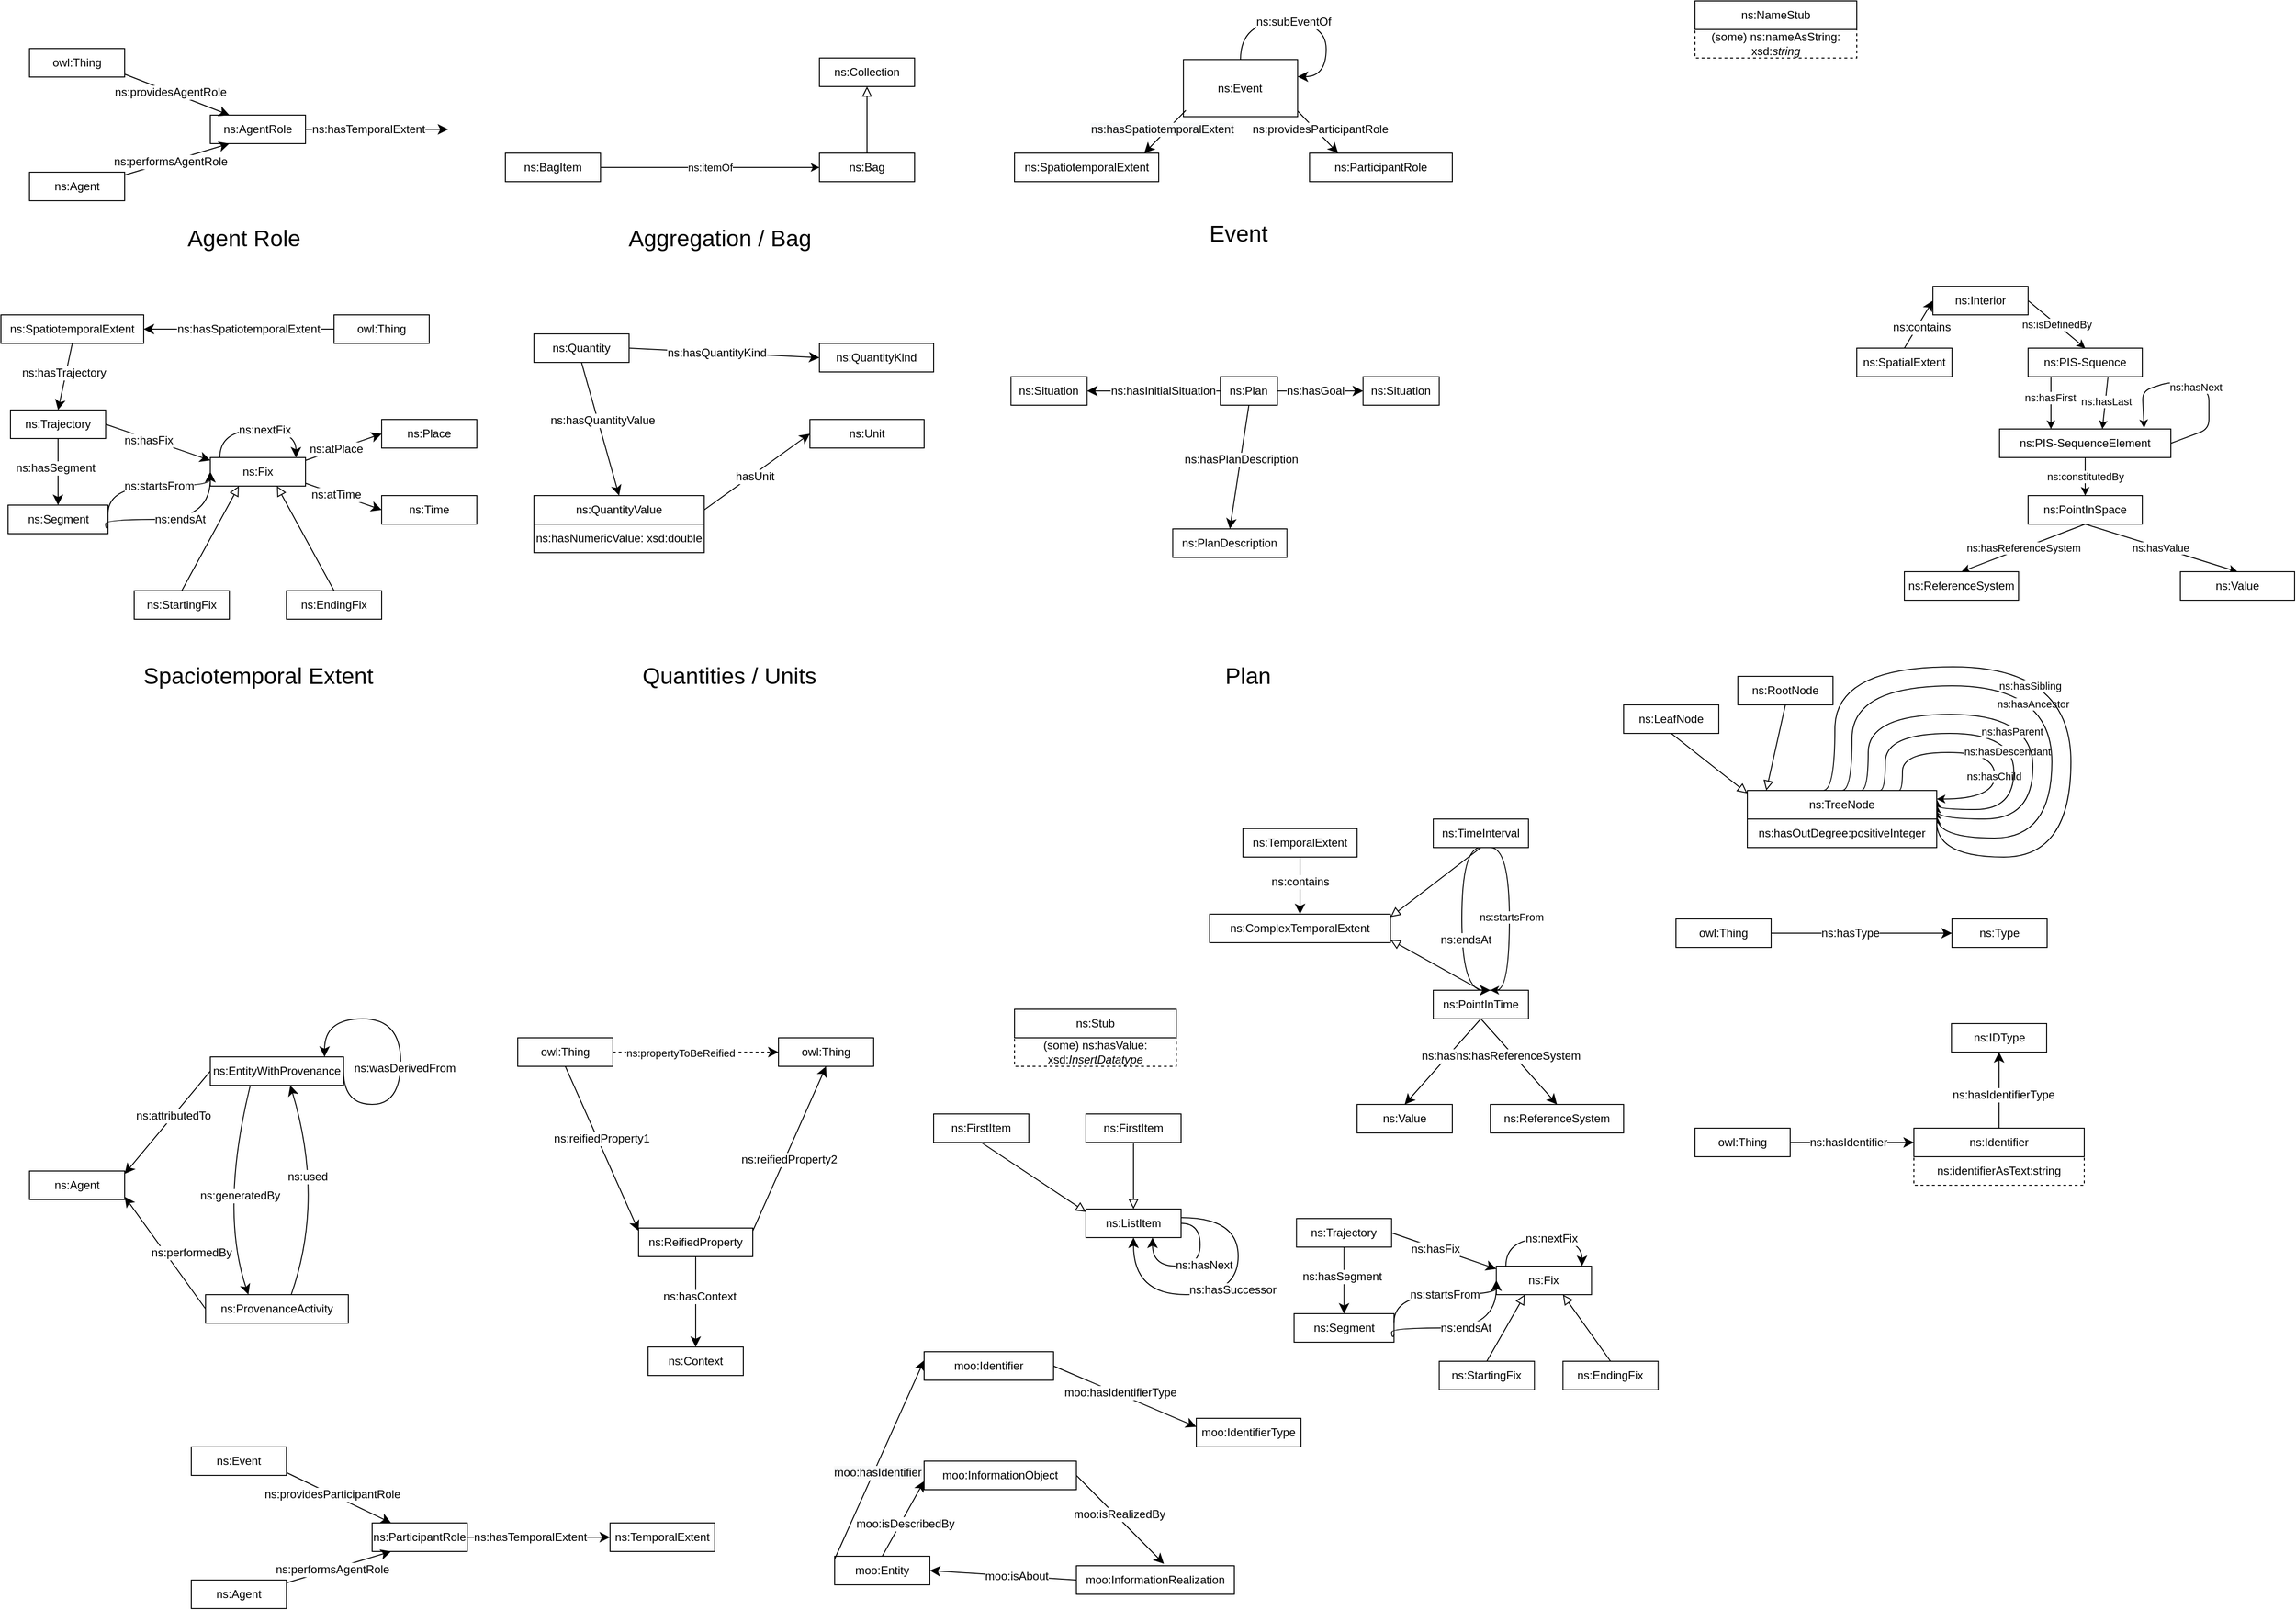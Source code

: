 <mxfile>
    <diagram id="ob6G64-pZK0G0_Q5zdzx" name="Page-1">
        <mxGraphModel dx="1885" dy="1076" grid="1" gridSize="10" guides="1" tooltips="1" connect="1" arrows="1" fold="1" page="1" pageScale="1" pageWidth="850" pageHeight="1100" math="0" shadow="0">
            <root>
                <mxCell id="0"/>
                <mxCell id="1" parent="0"/>
                <mxCell id="cTdeH06Kf2I8pl0_uj5c-211" value="ns:AgentRole" style="rounded=0;whiteSpace=wrap;html=1;snapToPoint=1;points=[[0.1,0],[0.2,0],[0.3,0],[0.4,0],[0.5,0],[0.6,0],[0.7,0],[0.8,0],[0.9,0],[0,0.1],[0,0.3],[0,0.5],[0,0.7],[0,0.9],[0.1,1],[0.2,1],[0.3,1],[0.4,1],[0.5,1],[0.6,1],[0.7,1],[0.8,1],[0.9,1],[1,0.1],[1,0.3],[1,0.5],[1,0.7],[1,0.9]];" parent="1" vertex="1">
                    <mxGeometry x="290" y="250" width="100" height="30" as="geometry"/>
                </mxCell>
                <mxCell id="cTdeH06Kf2I8pl0_uj5c-212" value="" style="endArrow=classic;html=1;endSize=8;arcSize=0;entryX=0.2;entryY=1;entryDx=0;entryDy=0;exitX=1;exitY=0.1;exitDx=0;exitDy=0;rounded=0;" parent="1" source="cTdeH06Kf2I8pl0_uj5c-214" target="cTdeH06Kf2I8pl0_uj5c-211" edge="1">
                    <mxGeometry width="50" height="50" relative="1" as="geometry">
                        <mxPoint x="460" y="270" as="sourcePoint"/>
                        <mxPoint x="300" y="500" as="targetPoint"/>
                    </mxGeometry>
                </mxCell>
                <mxCell id="cTdeH06Kf2I8pl0_uj5c-213" value="&lt;div&gt;&lt;/div&gt;ns:performsAgentRole" style="text;html=1;align=center;verticalAlign=middle;resizable=0;points=[];labelBackgroundColor=#ffffff;" parent="cTdeH06Kf2I8pl0_uj5c-212" vertex="1" connectable="0">
                    <mxGeometry x="-0.127" relative="1" as="geometry">
                        <mxPoint as="offset"/>
                    </mxGeometry>
                </mxCell>
                <mxCell id="cTdeH06Kf2I8pl0_uj5c-214" value="ns:Agent" style="rounded=0;whiteSpace=wrap;html=1;snapToPoint=1;points=[[0.1,0],[0.2,0],[0.3,0],[0.4,0],[0.5,0],[0.6,0],[0.7,0],[0.8,0],[0.9,0],[0,0.1],[0,0.3],[0,0.5],[0,0.7],[0,0.9],[0.1,1],[0.2,1],[0.3,1],[0.4,1],[0.5,1],[0.6,1],[0.7,1],[0.8,1],[0.9,1],[1,0.1],[1,0.3],[1,0.5],[1,0.7],[1,0.9]];" parent="1" vertex="1">
                    <mxGeometry x="100" y="310" width="100" height="30" as="geometry"/>
                </mxCell>
                <mxCell id="cTdeH06Kf2I8pl0_uj5c-215" value="" style="endArrow=classic;html=1;endSize=8;arcSize=0;exitX=1;exitY=0.5;exitDx=0;exitDy=0;entryX=0;entryY=0.5;entryDx=0;entryDy=0;rounded=0;" parent="1" source="cTdeH06Kf2I8pl0_uj5c-211" edge="1">
                    <mxGeometry width="50" height="50" relative="1" as="geometry">
                        <mxPoint x="390" y="215" as="sourcePoint"/>
                        <mxPoint x="540" y="265" as="targetPoint"/>
                    </mxGeometry>
                </mxCell>
                <mxCell id="cTdeH06Kf2I8pl0_uj5c-216" value="&lt;div&gt;&lt;/div&gt;ns:hasTemporalExtent" style="text;html=1;align=center;verticalAlign=middle;resizable=0;points=[];labelBackgroundColor=#ffffff;" parent="cTdeH06Kf2I8pl0_uj5c-215" vertex="1" connectable="0">
                    <mxGeometry x="-0.127" relative="1" as="geometry">
                        <mxPoint as="offset"/>
                    </mxGeometry>
                </mxCell>
                <mxCell id="cTdeH06Kf2I8pl0_uj5c-217" value="" style="endArrow=classic;html=1;endSize=8;arcSize=0;entryX=0.2;entryY=0;entryDx=0;entryDy=0;exitX=1;exitY=0.9;exitDx=0;exitDy=0;rounded=0;" parent="1" source="cTdeH06Kf2I8pl0_uj5c-219" target="cTdeH06Kf2I8pl0_uj5c-211" edge="1">
                    <mxGeometry width="50" height="50" relative="1" as="geometry">
                        <mxPoint x="460" y="130" as="sourcePoint"/>
                        <mxPoint x="310" y="140" as="targetPoint"/>
                    </mxGeometry>
                </mxCell>
                <mxCell id="cTdeH06Kf2I8pl0_uj5c-218" value="&lt;div&gt;&lt;/div&gt;ns:providesAgentRole" style="text;html=1;align=center;verticalAlign=middle;resizable=0;points=[];labelBackgroundColor=#ffffff;" parent="cTdeH06Kf2I8pl0_uj5c-217" vertex="1" connectable="0">
                    <mxGeometry x="-0.127" relative="1" as="geometry">
                        <mxPoint as="offset"/>
                    </mxGeometry>
                </mxCell>
                <mxCell id="cTdeH06Kf2I8pl0_uj5c-219" value="owl:Thing" style="rounded=0;whiteSpace=wrap;html=1;snapToPoint=1;points=[[0.1,0],[0.2,0],[0.3,0],[0.4,0],[0.5,0],[0.6,0],[0.7,0],[0.8,0],[0.9,0],[0,0.1],[0,0.3],[0,0.5],[0,0.7],[0,0.9],[0.1,1],[0.2,1],[0.3,1],[0.4,1],[0.5,1],[0.6,1],[0.7,1],[0.8,1],[0.9,1],[1,0.1],[1,0.3],[1,0.5],[1,0.7],[1,0.9]];" parent="1" vertex="1">
                    <mxGeometry x="100" y="180" width="100" height="30" as="geometry"/>
                </mxCell>
                <mxCell id="cTdeH06Kf2I8pl0_uj5c-230" value="" style="endArrow=block;html=1;fontColor=#000099;exitX=0.5;exitY=0;exitDx=0;exitDy=0;endFill=0;entryX=0.5;entryY=1;entryDx=0;entryDy=0;endSize=8;arcSize=0;rounded=0;" parent="1" source="cTdeH06Kf2I8pl0_uj5c-232" target="cTdeH06Kf2I8pl0_uj5c-231" edge="1">
                    <mxGeometry width="50" height="50" relative="1" as="geometry">
                        <mxPoint x="705" y="230" as="sourcePoint"/>
                        <mxPoint x="863.0" y="230" as="targetPoint"/>
                    </mxGeometry>
                </mxCell>
                <mxCell id="cTdeH06Kf2I8pl0_uj5c-231" value="ns:Collection" style="rounded=0;whiteSpace=wrap;html=1;snapToPoint=1;points=[[0.1,0],[0.2,0],[0.3,0],[0.4,0],[0.5,0],[0.6,0],[0.7,0],[0.8,0],[0.9,0],[0,0.1],[0,0.3],[0,0.5],[0,0.7],[0,0.9],[0.1,1],[0.2,1],[0.3,1],[0.4,1],[0.5,1],[0.6,1],[0.7,1],[0.8,1],[0.9,1],[1,0.1],[1,0.3],[1,0.5],[1,0.7],[1,0.9]];" parent="1" vertex="1">
                    <mxGeometry x="930" y="190" width="100" height="30" as="geometry"/>
                </mxCell>
                <mxCell id="cTdeH06Kf2I8pl0_uj5c-232" value="ns:Bag" style="rounded=0;whiteSpace=wrap;html=1;snapToPoint=1;points=[[0.1,0],[0.2,0],[0.3,0],[0.4,0],[0.5,0],[0.6,0],[0.7,0],[0.8,0],[0.9,0],[0,0.1],[0,0.3],[0,0.5],[0,0.7],[0,0.9],[0.1,1],[0.2,1],[0.3,1],[0.4,1],[0.5,1],[0.6,1],[0.7,1],[0.8,1],[0.9,1],[1,0.1],[1,0.3],[1,0.5],[1,0.7],[1,0.9]];" parent="1" vertex="1">
                    <mxGeometry x="930" y="290" width="100" height="30" as="geometry"/>
                </mxCell>
                <mxCell id="cTdeH06Kf2I8pl0_uj5c-233" value="ns:itemOf" style="edgeStyle=none;html=1;exitX=1;exitY=0.5;exitDx=0;exitDy=0;entryX=0;entryY=0.5;entryDx=0;entryDy=0;rounded=0;" parent="1" source="cTdeH06Kf2I8pl0_uj5c-234" target="cTdeH06Kf2I8pl0_uj5c-232" edge="1">
                    <mxGeometry relative="1" as="geometry"/>
                </mxCell>
                <mxCell id="cTdeH06Kf2I8pl0_uj5c-234" value="ns:BagItem" style="rounded=0;whiteSpace=wrap;html=1;snapToPoint=1;points=[[0.1,0],[0.2,0],[0.3,0],[0.4,0],[0.5,0],[0.6,0],[0.7,0],[0.8,0],[0.9,0],[0,0.1],[0,0.3],[0,0.5],[0,0.7],[0,0.9],[0.1,1],[0.2,1],[0.3,1],[0.4,1],[0.5,1],[0.6,1],[0.7,1],[0.8,1],[0.9,1],[1,0.1],[1,0.3],[1,0.5],[1,0.7],[1,0.9]];" parent="1" vertex="1">
                    <mxGeometry x="600" y="290" width="100" height="30" as="geometry"/>
                </mxCell>
                <mxCell id="cTdeH06Kf2I8pl0_uj5c-235" value="ns:ParticipantRole" style="rounded=0;whiteSpace=wrap;html=1;snapToPoint=1;points=[[0.1,0],[0.2,0],[0.3,0],[0.4,0],[0.5,0],[0.6,0],[0.7,0],[0.8,0],[0.9,0],[0,0.1],[0,0.3],[0,0.5],[0,0.7],[0,0.9],[0.1,1],[0.2,1],[0.3,1],[0.4,1],[0.5,1],[0.6,1],[0.7,1],[0.8,1],[0.9,1],[1,0.1],[1,0.3],[1,0.5],[1,0.7],[1,0.9]];" parent="1" vertex="1">
                    <mxGeometry x="1445" y="290" width="150" height="30" as="geometry"/>
                </mxCell>
                <mxCell id="cTdeH06Kf2I8pl0_uj5c-236" value="ns:Event" style="rounded=0;whiteSpace=wrap;html=1;snapToPoint=1;points=[[0.1,0],[0.2,0],[0.3,0],[0.4,0],[0.5,0],[0.6,0],[0.7,0],[0.8,0],[0.9,0],[0,0.1],[0,0.3],[0,0.5],[0,0.7],[0,0.9],[0.1,1],[0.2,1],[0.3,1],[0.4,1],[0.5,1],[0.6,1],[0.7,1],[0.8,1],[0.9,1],[1,0.1],[1,0.3],[1,0.5],[1,0.7],[1,0.9]];" parent="1" vertex="1">
                    <mxGeometry x="1312.46" y="191.63" width="120" height="60" as="geometry"/>
                </mxCell>
                <mxCell id="cTdeH06Kf2I8pl0_uj5c-237" value="" style="endArrow=classic;html=1;exitX=1;exitY=0.9;exitDx=0;exitDy=0;entryX=0.2;entryY=0;entryDx=0;entryDy=0;endSize=8;arcSize=0;rounded=0;" parent="1" source="cTdeH06Kf2I8pl0_uj5c-236" target="cTdeH06Kf2I8pl0_uj5c-235" edge="1">
                    <mxGeometry width="50" height="50" relative="1" as="geometry">
                        <mxPoint x="1283.5" y="388.33" as="sourcePoint"/>
                        <mxPoint x="1495.5" y="388.33" as="targetPoint"/>
                    </mxGeometry>
                </mxCell>
                <mxCell id="cTdeH06Kf2I8pl0_uj5c-238" value="&lt;div&gt;ns:providesParticipantRole&lt;/div&gt;" style="text;html=1;align=center;verticalAlign=middle;resizable=0;points=[];labelBackgroundColor=#ffffff;" parent="cTdeH06Kf2I8pl0_uj5c-237" vertex="1" connectable="0">
                    <mxGeometry x="-0.127" relative="1" as="geometry">
                        <mxPoint x="4.17" as="offset"/>
                    </mxGeometry>
                </mxCell>
                <mxCell id="cTdeH06Kf2I8pl0_uj5c-239" value="" style="endArrow=classic;html=1;entryX=0.9;entryY=0;entryDx=0;entryDy=0;endSize=8;arcSize=0;rounded=0;" parent="1" target="cTdeH06Kf2I8pl0_uj5c-241" edge="1">
                    <mxGeometry width="50" height="50" relative="1" as="geometry">
                        <mxPoint x="1315" y="245" as="sourcePoint"/>
                        <mxPoint x="1223.5" y="285" as="targetPoint"/>
                    </mxGeometry>
                </mxCell>
                <mxCell id="cTdeH06Kf2I8pl0_uj5c-240" value="&lt;span style=&quot;background-color: rgb(248 , 249 , 250)&quot;&gt;ns:hasSpatiotemporalExtent&lt;br&gt;&lt;/span&gt;" style="text;html=1;align=center;verticalAlign=middle;resizable=0;points=[];labelBackgroundColor=#ffffff;" parent="cTdeH06Kf2I8pl0_uj5c-239" vertex="1" connectable="0">
                    <mxGeometry x="-0.127" relative="1" as="geometry">
                        <mxPoint x="-6" as="offset"/>
                    </mxGeometry>
                </mxCell>
                <mxCell id="cTdeH06Kf2I8pl0_uj5c-241" value="ns:SpatiotemporalExtent" style="rounded=0;whiteSpace=wrap;html=1;snapToPoint=1;points=[[0.1,0],[0.2,0],[0.3,0],[0.4,0],[0.5,0],[0.6,0],[0.7,0],[0.8,0],[0.9,0],[0,0.1],[0,0.3],[0,0.5],[0,0.7],[0,0.9],[0.1,1],[0.2,1],[0.3,1],[0.4,1],[0.5,1],[0.6,1],[0.7,1],[0.8,1],[0.9,1],[1,0.1],[1,0.3],[1,0.5],[1,0.7],[1,0.9]];" parent="1" vertex="1">
                    <mxGeometry x="1135" y="290" width="151.5" height="30" as="geometry"/>
                </mxCell>
                <mxCell id="cTdeH06Kf2I8pl0_uj5c-242" value="" style="endArrow=classic;html=1;exitX=0.5;exitY=0;exitDx=0;exitDy=0;entryX=1;entryY=0.3;entryDx=0;entryDy=0;endSize=8;arcSize=0;curved=1;edgeStyle=orthogonalEdgeStyle;rounded=0;" parent="1" source="cTdeH06Kf2I8pl0_uj5c-236" target="cTdeH06Kf2I8pl0_uj5c-236" edge="1">
                    <mxGeometry width="50" height="50" relative="1" as="geometry">
                        <mxPoint x="1312.46" y="111.63" as="sourcePoint"/>
                        <mxPoint x="1509.46" y="111.63" as="targetPoint"/>
                        <Array as="points">
                            <mxPoint x="1372.46" y="151.63"/>
                            <mxPoint x="1462.46" y="151.63"/>
                            <mxPoint x="1462.46" y="209.63"/>
                        </Array>
                    </mxGeometry>
                </mxCell>
                <mxCell id="cTdeH06Kf2I8pl0_uj5c-243" value="&lt;div&gt;ns:subEventOf&lt;br&gt;&lt;/div&gt;" style="text;html=1;align=center;verticalAlign=middle;resizable=0;points=[];labelBackgroundColor=#ffffff;" parent="cTdeH06Kf2I8pl0_uj5c-242" vertex="1" connectable="0">
                    <mxGeometry x="-0.127" relative="1" as="geometry">
                        <mxPoint as="offset"/>
                    </mxGeometry>
                </mxCell>
                <mxCell id="cTdeH06Kf2I8pl0_uj5c-244" value="ns:Type" style="rounded=0;whiteSpace=wrap;html=1;snapToPoint=1;points=[[0.1,0],[0.2,0],[0.3,0],[0.4,0],[0.5,0],[0.6,0],[0.7,0],[0.8,0],[0.9,0],[0,0.1],[0,0.3],[0,0.5],[0,0.7],[0,0.9],[0.1,1],[0.2,1],[0.3,1],[0.4,1],[0.5,1],[0.6,1],[0.7,1],[0.8,1],[0.9,1],[1,0.1],[1,0.3],[1,0.5],[1,0.7],[1,0.9]];" parent="1" vertex="1">
                    <mxGeometry x="2120" y="1095" width="100" height="30" as="geometry"/>
                </mxCell>
                <mxCell id="cTdeH06Kf2I8pl0_uj5c-245" value="" style="endArrow=classic;html=1;exitX=1;exitY=0.5;exitDx=0;exitDy=0;endSize=8;entryX=0;entryY=0.5;entryDx=0;entryDy=0;arcSize=0;rounded=0;" parent="1" source="cTdeH06Kf2I8pl0_uj5c-247" target="cTdeH06Kf2I8pl0_uj5c-244" edge="1">
                    <mxGeometry width="50" height="50" relative="1" as="geometry">
                        <mxPoint x="1935" y="1110" as="sourcePoint"/>
                        <mxPoint x="2130" y="1115" as="targetPoint"/>
                    </mxGeometry>
                </mxCell>
                <mxCell id="cTdeH06Kf2I8pl0_uj5c-246" value="ns:hasType" style="text;html=1;align=center;verticalAlign=middle;resizable=0;points=[];labelBackgroundColor=#ffffff;" parent="cTdeH06Kf2I8pl0_uj5c-245" vertex="1" connectable="0">
                    <mxGeometry x="-0.127" relative="1" as="geometry">
                        <mxPoint as="offset"/>
                    </mxGeometry>
                </mxCell>
                <mxCell id="cTdeH06Kf2I8pl0_uj5c-247" value="owl:Thing" style="rounded=0;whiteSpace=wrap;html=1;snapToPoint=1;points=[[0.1,0],[0.2,0],[0.3,0],[0.4,0],[0.5,0],[0.6,0],[0.7,0],[0.8,0],[0.9,0],[0,0.1],[0,0.3],[0,0.5],[0,0.7],[0,0.9],[0.1,1],[0.2,1],[0.3,1],[0.4,1],[0.5,1],[0.6,1],[0.7,1],[0.8,1],[0.9,1],[1,0.1],[1,0.3],[1,0.5],[1,0.7],[1,0.9]];" parent="1" vertex="1">
                    <mxGeometry x="1830" y="1095" width="100" height="30" as="geometry"/>
                </mxCell>
                <mxCell id="cTdeH06Kf2I8pl0_uj5c-248" value="owl:Thing" style="rounded=0;whiteSpace=wrap;html=1;snapToPoint=1;points=[[0.1,0],[0.2,0],[0.3,0],[0.4,0],[0.5,0],[0.6,0],[0.7,0],[0.8,0],[0.9,0],[0,0.1],[0,0.3],[0,0.5],[0,0.7],[0,0.9],[0.1,1],[0.2,1],[0.3,1],[0.4,1],[0.5,1],[0.6,1],[0.7,1],[0.8,1],[0.9,1],[1,0.1],[1,0.3],[1,0.5],[1,0.7],[1,0.9]];" parent="1" vertex="1">
                    <mxGeometry x="1850" y="1315" width="100" height="30" as="geometry"/>
                </mxCell>
                <mxCell id="cTdeH06Kf2I8pl0_uj5c-249" value="" style="endArrow=classic;html=1;exitX=1;exitY=0.5;exitDx=0;exitDy=0;entryX=0;entryY=0.5;entryDx=0;entryDy=0;endSize=8;arcSize=0;rounded=0;" parent="1" source="cTdeH06Kf2I8pl0_uj5c-248" target="cTdeH06Kf2I8pl0_uj5c-252" edge="1">
                    <mxGeometry width="50" height="50" relative="1" as="geometry">
                        <mxPoint x="1751" y="1433.33" as="sourcePoint"/>
                        <mxPoint x="2080" y="1330" as="targetPoint"/>
                    </mxGeometry>
                </mxCell>
                <mxCell id="cTdeH06Kf2I8pl0_uj5c-250" value="&lt;div&gt;ns:hasIdentifier&lt;/div&gt;" style="text;html=1;align=center;verticalAlign=middle;resizable=0;points=[];labelBackgroundColor=#ffffff;" parent="cTdeH06Kf2I8pl0_uj5c-249" vertex="1" connectable="0">
                    <mxGeometry x="-0.127" relative="1" as="geometry">
                        <mxPoint x="4.17" as="offset"/>
                    </mxGeometry>
                </mxCell>
                <mxCell id="cTdeH06Kf2I8pl0_uj5c-251" value="ns:identifierAsText:string" style="rounded=0;whiteSpace=wrap;html=1;snapToPoint=1;points=[[0.1,0],[0.2,0],[0.3,0],[0.4,0],[0.5,0],[0.6,0],[0.7,0],[0.8,0],[0.9,0],[0,0.1],[0,0.3],[0,0.5],[0,0.7],[0,0.9],[0.1,1],[0.2,1],[0.3,1],[0.4,1],[0.5,1],[0.6,1],[0.7,1],[0.8,1],[0.9,1],[1,0.1],[1,0.3],[1,0.5],[1,0.7],[1,0.9]];dashed=1;" parent="1" vertex="1">
                    <mxGeometry x="2080" y="1345" width="179" height="30" as="geometry"/>
                </mxCell>
                <mxCell id="cTdeH06Kf2I8pl0_uj5c-252" value="ns:Identifier" style="rounded=0;whiteSpace=wrap;html=1;snapToPoint=1;points=[[0.1,0],[0.2,0],[0.3,0],[0.4,0],[0.5,0],[0.6,0],[0.7,0],[0.8,0],[0.9,0],[0,0.1],[0,0.3],[0,0.5],[0,0.7],[0,0.9],[0.1,1],[0.2,1],[0.3,1],[0.4,1],[0.5,1],[0.6,1],[0.7,1],[0.8,1],[0.9,1],[1,0.1],[1,0.3],[1,0.5],[1,0.7],[1,0.9]];" parent="1" vertex="1">
                    <mxGeometry x="2080" y="1315" width="179" height="30" as="geometry"/>
                </mxCell>
                <mxCell id="cTdeH06Kf2I8pl0_uj5c-253" value="ns:IDType" style="rounded=0;whiteSpace=wrap;html=1;snapToPoint=1;points=[[0.1,0],[0.2,0],[0.3,0],[0.4,0],[0.5,0],[0.6,0],[0.7,0],[0.8,0],[0.9,0],[0,0.1],[0,0.3],[0,0.5],[0,0.7],[0,0.9],[0.1,1],[0.2,1],[0.3,1],[0.4,1],[0.5,1],[0.6,1],[0.7,1],[0.8,1],[0.9,1],[1,0.1],[1,0.3],[1,0.5],[1,0.7],[1,0.9]];" parent="1" vertex="1">
                    <mxGeometry x="2119.5" y="1205" width="100" height="30" as="geometry"/>
                </mxCell>
                <mxCell id="cTdeH06Kf2I8pl0_uj5c-254" value="" style="endArrow=classic;html=1;exitX=0.5;exitY=0;exitDx=0;exitDy=0;entryX=0.5;entryY=1;entryDx=0;entryDy=0;endSize=8;arcSize=0;rounded=0;" parent="1" source="cTdeH06Kf2I8pl0_uj5c-252" target="cTdeH06Kf2I8pl0_uj5c-253" edge="1">
                    <mxGeometry width="50" height="50" relative="1" as="geometry">
                        <mxPoint x="2290" y="1210" as="sourcePoint"/>
                        <mxPoint x="2382" y="1313.33" as="targetPoint"/>
                    </mxGeometry>
                </mxCell>
                <mxCell id="cTdeH06Kf2I8pl0_uj5c-255" value="&lt;div&gt;ns:hasIdentifierType&lt;/div&gt;" style="text;html=1;align=center;verticalAlign=middle;resizable=0;points=[];labelBackgroundColor=#ffffff;" parent="cTdeH06Kf2I8pl0_uj5c-254" vertex="1" connectable="0">
                    <mxGeometry x="-0.127" relative="1" as="geometry">
                        <mxPoint x="4.17" as="offset"/>
                    </mxGeometry>
                </mxCell>
                <mxCell id="cTdeH06Kf2I8pl0_uj5c-256" value="moo:InformationRealization" style="rounded=0;whiteSpace=wrap;html=1;snapToPoint=1;points=[[0.1,0],[0.2,0],[0.3,0],[0.4,0],[0.5,0],[0.6,0],[0.7,0],[0.8,0],[0.9,0],[0,0.1],[0,0.3],[0,0.5],[0,0.7],[0,0.9],[0.1,1],[0.2,1],[0.3,1],[0.4,1],[0.5,1],[0.6,1],[0.7,1],[0.8,1],[0.9,1],[1,0.1],[1,0.3],[1,0.5],[1,0.7],[1,0.9]];" parent="1" vertex="1">
                    <mxGeometry x="1200" y="1775" width="166" height="30" as="geometry"/>
                </mxCell>
                <mxCell id="cTdeH06Kf2I8pl0_uj5c-257" value="moo:InformationObject" style="rounded=0;whiteSpace=wrap;html=1;snapToPoint=1;points=[[0.1,0],[0.2,0],[0.3,0],[0.4,0],[0.5,0],[0.6,0],[0.7,0],[0.8,0],[0.9,0],[0,0.1],[0,0.3],[0,0.5],[0,0.7],[0,0.9],[0.1,1],[0.2,1],[0.3,1],[0.4,1],[0.5,1],[0.6,1],[0.7,1],[0.8,1],[0.9,1],[1,0.1],[1,0.3],[1,0.5],[1,0.7],[1,0.9]];" parent="1" vertex="1">
                    <mxGeometry x="1040" y="1665" width="160" height="30" as="geometry"/>
                </mxCell>
                <mxCell id="cTdeH06Kf2I8pl0_uj5c-258" value="" style="endArrow=classic;html=1;exitX=1;exitY=0.5;exitDx=0;exitDy=0;entryX=0.554;entryY=-0.067;entryDx=0;entryDy=0;endSize=8;arcSize=0;entryPerimeter=0;rounded=0;" parent="1" source="cTdeH06Kf2I8pl0_uj5c-257" target="cTdeH06Kf2I8pl0_uj5c-256" edge="1">
                    <mxGeometry width="50" height="50" relative="1" as="geometry">
                        <mxPoint x="906" y="1893.33" as="sourcePoint"/>
                        <mxPoint x="1118.0" y="1893.33" as="targetPoint"/>
                    </mxGeometry>
                </mxCell>
                <mxCell id="cTdeH06Kf2I8pl0_uj5c-259" value="moo:isRealizedBy" style="text;html=1;align=center;verticalAlign=middle;resizable=0;points=[];labelBackgroundColor=#ffffff;" parent="cTdeH06Kf2I8pl0_uj5c-258" vertex="1" connectable="0">
                    <mxGeometry x="-0.127" relative="1" as="geometry">
                        <mxPoint x="4.17" as="offset"/>
                    </mxGeometry>
                </mxCell>
                <mxCell id="cTdeH06Kf2I8pl0_uj5c-260" value="moo:IdentifierType" style="rounded=0;whiteSpace=wrap;html=1;snapToPoint=1;points=[[0.1,0],[0.2,0],[0.3,0],[0.4,0],[0.5,0],[0.6,0],[0.7,0],[0.8,0],[0.9,0],[0,0.1],[0,0.3],[0,0.5],[0,0.7],[0,0.9],[0.1,1],[0.2,1],[0.3,1],[0.4,1],[0.5,1],[0.6,1],[0.7,1],[0.8,1],[0.9,1],[1,0.1],[1,0.3],[1,0.5],[1,0.7],[1,0.9]];" parent="1" vertex="1">
                    <mxGeometry x="1326" y="1620" width="110" height="30" as="geometry"/>
                </mxCell>
                <mxCell id="cTdeH06Kf2I8pl0_uj5c-261" value="" style="endArrow=classic;html=1;exitX=0.5;exitY=0;exitDx=0;exitDy=0;entryX=0;entryY=0.7;entryDx=0;entryDy=0;endSize=8;arcSize=0;rounded=0;" parent="1" source="cTdeH06Kf2I8pl0_uj5c-263" target="cTdeH06Kf2I8pl0_uj5c-257" edge="1">
                    <mxGeometry width="50" height="50" relative="1" as="geometry">
                        <mxPoint x="916" y="2083.33" as="sourcePoint"/>
                        <mxPoint x="1128.0" y="2083.33" as="targetPoint"/>
                    </mxGeometry>
                </mxCell>
                <mxCell id="cTdeH06Kf2I8pl0_uj5c-262" value="&lt;div&gt;moo:isDescribedBy&lt;/div&gt;" style="text;html=1;align=center;verticalAlign=middle;resizable=0;points=[];labelBackgroundColor=#ffffff;" parent="cTdeH06Kf2I8pl0_uj5c-261" vertex="1" connectable="0">
                    <mxGeometry x="-0.127" relative="1" as="geometry">
                        <mxPoint x="4.17" as="offset"/>
                    </mxGeometry>
                </mxCell>
                <mxCell id="cTdeH06Kf2I8pl0_uj5c-263" value="moo:Entity" style="rounded=0;whiteSpace=wrap;html=1;snapToPoint=1;points=[[0.1,0],[0.2,0],[0.3,0],[0.4,0],[0.5,0],[0.6,0],[0.7,0],[0.8,0],[0.9,0],[0,0.1],[0,0.3],[0,0.5],[0,0.7],[0,0.9],[0.1,1],[0.2,1],[0.3,1],[0.4,1],[0.5,1],[0.6,1],[0.7,1],[0.8,1],[0.9,1],[1,0.1],[1,0.3],[1,0.5],[1,0.7],[1,0.9]];" parent="1" vertex="1">
                    <mxGeometry x="946" y="1765" width="100" height="30" as="geometry"/>
                </mxCell>
                <mxCell id="cTdeH06Kf2I8pl0_uj5c-264" value="" style="endArrow=classic;html=1;exitX=0;exitY=0.5;exitDx=0;exitDy=0;endSize=8;arcSize=0;entryX=1;entryY=0.5;entryDx=0;entryDy=0;rounded=0;" parent="1" source="cTdeH06Kf2I8pl0_uj5c-256" target="cTdeH06Kf2I8pl0_uj5c-263" edge="1">
                    <mxGeometry width="50" height="50" relative="1" as="geometry">
                        <mxPoint x="906" y="1993.33" as="sourcePoint"/>
                        <mxPoint x="1066" y="1795" as="targetPoint"/>
                    </mxGeometry>
                </mxCell>
                <mxCell id="cTdeH06Kf2I8pl0_uj5c-265" value="&lt;div&gt;moo:isAbout&lt;/div&gt;" style="text;html=1;align=center;verticalAlign=middle;resizable=0;points=[];labelBackgroundColor=#ffffff;" parent="cTdeH06Kf2I8pl0_uj5c-264" vertex="1" connectable="0">
                    <mxGeometry x="-0.127" relative="1" as="geometry">
                        <mxPoint x="4.17" as="offset"/>
                    </mxGeometry>
                </mxCell>
                <mxCell id="cTdeH06Kf2I8pl0_uj5c-266" value="" style="endArrow=classic;html=1;exitX=0;exitY=0.1;exitDx=0;exitDy=0;entryX=0;entryY=0.3;entryDx=0;entryDy=0;endSize=8;arcSize=0;rounded=0;" parent="1" source="cTdeH06Kf2I8pl0_uj5c-263" target="cTdeH06Kf2I8pl0_uj5c-268" edge="1">
                    <mxGeometry width="50" height="50" relative="1" as="geometry">
                        <mxPoint x="1006" y="1775" as="sourcePoint"/>
                        <mxPoint x="1030" y="1610" as="targetPoint"/>
                    </mxGeometry>
                </mxCell>
                <mxCell id="cTdeH06Kf2I8pl0_uj5c-267" value="&lt;span style=&quot;background-color: rgb(248 , 249 , 250)&quot;&gt;moo:hasIdentifier&lt;/span&gt;" style="text;html=1;align=center;verticalAlign=middle;resizable=0;points=[];labelBackgroundColor=#ffffff;" parent="cTdeH06Kf2I8pl0_uj5c-266" vertex="1" connectable="0">
                    <mxGeometry x="-0.127" relative="1" as="geometry">
                        <mxPoint x="4.17" as="offset"/>
                    </mxGeometry>
                </mxCell>
                <mxCell id="cTdeH06Kf2I8pl0_uj5c-268" value="moo:Identifier" style="rounded=0;whiteSpace=wrap;html=1;snapToPoint=1;points=[[0.1,0],[0.2,0],[0.3,0],[0.4,0],[0.5,0],[0.6,0],[0.7,0],[0.8,0],[0.9,0],[0,0.1],[0,0.3],[0,0.5],[0,0.7],[0,0.9],[0.1,1],[0.2,1],[0.3,1],[0.4,1],[0.5,1],[0.6,1],[0.7,1],[0.8,1],[0.9,1],[1,0.1],[1,0.3],[1,0.5],[1,0.7],[1,0.9]];" parent="1" vertex="1">
                    <mxGeometry x="1040" y="1550" width="136" height="30" as="geometry"/>
                </mxCell>
                <mxCell id="cTdeH06Kf2I8pl0_uj5c-269" value="" style="endArrow=classic;html=1;exitX=1;exitY=0.5;exitDx=0;exitDy=0;entryX=0;entryY=0.3;entryDx=0;entryDy=0;endSize=8;arcSize=0;rounded=0;" parent="1" source="cTdeH06Kf2I8pl0_uj5c-268" target="cTdeH06Kf2I8pl0_uj5c-260" edge="1">
                    <mxGeometry width="50" height="50" relative="1" as="geometry">
                        <mxPoint x="1210" y="1690" as="sourcePoint"/>
                        <mxPoint x="1301.964" y="1782.99" as="targetPoint"/>
                    </mxGeometry>
                </mxCell>
                <mxCell id="cTdeH06Kf2I8pl0_uj5c-270" value="moo:hasIdentifierType" style="text;html=1;align=center;verticalAlign=middle;resizable=0;points=[];labelBackgroundColor=#ffffff;" parent="cTdeH06Kf2I8pl0_uj5c-269" vertex="1" connectable="0">
                    <mxGeometry x="-0.127" relative="1" as="geometry">
                        <mxPoint x="4.17" as="offset"/>
                    </mxGeometry>
                </mxCell>
                <mxCell id="cTdeH06Kf2I8pl0_uj5c-271" value="ns:TemporalExtent" style="rounded=0;whiteSpace=wrap;html=1;snapToPoint=1;points=[[0.1,0],[0.2,0],[0.3,0],[0.4,0],[0.5,0],[0.6,0],[0.7,0],[0.8,0],[0.9,0],[0,0.1],[0,0.3],[0,0.5],[0,0.7],[0,0.9],[0.1,1],[0.2,1],[0.3,1],[0.4,1],[0.5,1],[0.6,1],[0.7,1],[0.8,1],[0.9,1],[1,0.1],[1,0.3],[1,0.5],[1,0.7],[1,0.9]];" parent="1" vertex="1">
                    <mxGeometry x="710" y="1730" width="110" height="30" as="geometry"/>
                </mxCell>
                <mxCell id="cTdeH06Kf2I8pl0_uj5c-272" value="ns:ParticipantRole" style="rounded=0;whiteSpace=wrap;html=1;snapToPoint=1;points=[[0.1,0],[0.2,0],[0.3,0],[0.4,0],[0.5,0],[0.6,0],[0.7,0],[0.8,0],[0.9,0],[0,0.1],[0,0.3],[0,0.5],[0,0.7],[0,0.9],[0.1,1],[0.2,1],[0.3,1],[0.4,1],[0.5,1],[0.6,1],[0.7,1],[0.8,1],[0.9,1],[1,0.1],[1,0.3],[1,0.5],[1,0.7],[1,0.9]];" parent="1" vertex="1">
                    <mxGeometry x="460" y="1730" width="100" height="30" as="geometry"/>
                </mxCell>
                <mxCell id="cTdeH06Kf2I8pl0_uj5c-273" value="" style="endArrow=classic;html=1;endSize=8;arcSize=0;entryX=0.2;entryY=1;entryDx=0;entryDy=0;exitX=1;exitY=0.1;exitDx=0;exitDy=0;rounded=0;" parent="1" source="cTdeH06Kf2I8pl0_uj5c-275" target="cTdeH06Kf2I8pl0_uj5c-272" edge="1">
                    <mxGeometry width="50" height="50" relative="1" as="geometry">
                        <mxPoint x="630" y="1750" as="sourcePoint"/>
                        <mxPoint x="470" y="1980" as="targetPoint"/>
                    </mxGeometry>
                </mxCell>
                <mxCell id="cTdeH06Kf2I8pl0_uj5c-274" value="&lt;div&gt;&lt;/div&gt;ns:performsAgentRole" style="text;html=1;align=center;verticalAlign=middle;resizable=0;points=[];labelBackgroundColor=#ffffff;" parent="cTdeH06Kf2I8pl0_uj5c-273" vertex="1" connectable="0">
                    <mxGeometry x="-0.127" relative="1" as="geometry">
                        <mxPoint as="offset"/>
                    </mxGeometry>
                </mxCell>
                <mxCell id="cTdeH06Kf2I8pl0_uj5c-275" value="ns:Agent" style="rounded=0;whiteSpace=wrap;html=1;snapToPoint=1;points=[[0.1,0],[0.2,0],[0.3,0],[0.4,0],[0.5,0],[0.6,0],[0.7,0],[0.8,0],[0.9,0],[0,0.1],[0,0.3],[0,0.5],[0,0.7],[0,0.9],[0.1,1],[0.2,1],[0.3,1],[0.4,1],[0.5,1],[0.6,1],[0.7,1],[0.8,1],[0.9,1],[1,0.1],[1,0.3],[1,0.5],[1,0.7],[1,0.9]];" parent="1" vertex="1">
                    <mxGeometry x="270" y="1790" width="100" height="30" as="geometry"/>
                </mxCell>
                <mxCell id="cTdeH06Kf2I8pl0_uj5c-276" value="" style="endArrow=classic;html=1;endSize=8;arcSize=0;exitX=1;exitY=0.5;exitDx=0;exitDy=0;entryX=0;entryY=0.5;entryDx=0;entryDy=0;rounded=0;" parent="1" source="cTdeH06Kf2I8pl0_uj5c-272" target="cTdeH06Kf2I8pl0_uj5c-271" edge="1">
                    <mxGeometry width="50" height="50" relative="1" as="geometry">
                        <mxPoint x="560" y="1695" as="sourcePoint"/>
                        <mxPoint x="790" y="1735" as="targetPoint"/>
                    </mxGeometry>
                </mxCell>
                <mxCell id="cTdeH06Kf2I8pl0_uj5c-277" value="&lt;div&gt;&lt;/div&gt;ns:hasTemporalExtent" style="text;html=1;align=center;verticalAlign=middle;resizable=0;points=[];labelBackgroundColor=#ffffff;" parent="cTdeH06Kf2I8pl0_uj5c-276" vertex="1" connectable="0">
                    <mxGeometry x="-0.127" relative="1" as="geometry">
                        <mxPoint as="offset"/>
                    </mxGeometry>
                </mxCell>
                <mxCell id="cTdeH06Kf2I8pl0_uj5c-278" value="" style="endArrow=classic;html=1;endSize=8;arcSize=0;entryX=0.2;entryY=0;entryDx=0;entryDy=0;exitX=1;exitY=0.9;exitDx=0;exitDy=0;rounded=0;" parent="1" source="cTdeH06Kf2I8pl0_uj5c-280" target="cTdeH06Kf2I8pl0_uj5c-272" edge="1">
                    <mxGeometry width="50" height="50" relative="1" as="geometry">
                        <mxPoint x="630" y="1610" as="sourcePoint"/>
                        <mxPoint x="480" y="1620" as="targetPoint"/>
                        <Array as="points"/>
                    </mxGeometry>
                </mxCell>
                <mxCell id="cTdeH06Kf2I8pl0_uj5c-279" value="&lt;div&gt;&lt;/div&gt;ns:providesParticipantRole" style="text;html=1;align=center;verticalAlign=middle;resizable=0;points=[];labelBackgroundColor=#ffffff;" parent="cTdeH06Kf2I8pl0_uj5c-278" vertex="1" connectable="0">
                    <mxGeometry x="-0.127" relative="1" as="geometry">
                        <mxPoint as="offset"/>
                    </mxGeometry>
                </mxCell>
                <mxCell id="cTdeH06Kf2I8pl0_uj5c-280" value="ns:Event" style="rounded=0;whiteSpace=wrap;html=1;snapToPoint=1;points=[[0.1,0],[0.2,0],[0.3,0],[0.4,0],[0.5,0],[0.6,0],[0.7,0],[0.8,0],[0.9,0],[0,0.1],[0,0.3],[0,0.5],[0,0.7],[0,0.9],[0.1,1],[0.2,1],[0.3,1],[0.4,1],[0.5,1],[0.6,1],[0.7,1],[0.8,1],[0.9,1],[1,0.1],[1,0.3],[1,0.5],[1,0.7],[1,0.9]];" parent="1" vertex="1">
                    <mxGeometry x="270" y="1650" width="100" height="30" as="geometry"/>
                </mxCell>
                <mxCell id="cTdeH06Kf2I8pl0_uj5c-281" value="ns:EntityWithProvenance" style="rounded=0;whiteSpace=wrap;html=1;snapToPoint=1;points=[[0.1,0],[0.2,0],[0.3,0],[0.4,0],[0.5,0],[0.6,0],[0.7,0],[0.8,0],[0.9,0],[0,0.1],[0,0.3],[0,0.5],[0,0.7],[0,0.9],[0.1,1],[0.2,1],[0.3,1],[0.4,1],[0.5,1],[0.6,1],[0.7,1],[0.8,1],[0.9,1],[1,0.1],[1,0.3],[1,0.5],[1,0.7],[1,0.9]];" parent="1" vertex="1">
                    <mxGeometry x="290" y="1240" width="140" height="30" as="geometry"/>
                </mxCell>
                <mxCell id="cTdeH06Kf2I8pl0_uj5c-282" value="" style="endArrow=classic;html=1;exitX=1;exitY=0.5;exitDx=0;exitDy=0;endSize=8;arcSize=0;edgeStyle=orthogonalEdgeStyle;curved=1;rounded=0;" parent="1" source="cTdeH06Kf2I8pl0_uj5c-281" edge="1">
                    <mxGeometry width="50" height="50" relative="1" as="geometry">
                        <mxPoint x="310" y="1358.33" as="sourcePoint"/>
                        <mxPoint x="410" y="1240" as="targetPoint"/>
                        <Array as="points">
                            <mxPoint x="430" y="1290"/>
                            <mxPoint x="490" y="1290"/>
                            <mxPoint x="490" y="1200"/>
                            <mxPoint x="410" y="1200"/>
                        </Array>
                    </mxGeometry>
                </mxCell>
                <mxCell id="cTdeH06Kf2I8pl0_uj5c-283" value="&lt;div&gt;ns:wasDerivedFrom&lt;/div&gt;" style="text;html=1;align=center;verticalAlign=middle;resizable=0;points=[];labelBackgroundColor=#ffffff;" parent="cTdeH06Kf2I8pl0_uj5c-282" vertex="1" connectable="0">
                    <mxGeometry x="-0.127" relative="1" as="geometry">
                        <mxPoint x="4.17" as="offset"/>
                    </mxGeometry>
                </mxCell>
                <mxCell id="cTdeH06Kf2I8pl0_uj5c-284" value="ns:Agent" style="rounded=0;whiteSpace=wrap;html=1;snapToPoint=1;points=[[0.1,0],[0.2,0],[0.3,0],[0.4,0],[0.5,0],[0.6,0],[0.7,0],[0.8,0],[0.9,0],[0,0.1],[0,0.3],[0,0.5],[0,0.7],[0,0.9],[0.1,1],[0.2,1],[0.3,1],[0.4,1],[0.5,1],[0.6,1],[0.7,1],[0.8,1],[0.9,1],[1,0.1],[1,0.3],[1,0.5],[1,0.7],[1,0.9]];" parent="1" vertex="1">
                    <mxGeometry x="100" y="1360" width="100" height="30" as="geometry"/>
                </mxCell>
                <mxCell id="cTdeH06Kf2I8pl0_uj5c-285" value="" style="endArrow=classic;html=1;exitX=0;exitY=0.5;exitDx=0;exitDy=0;entryX=1;entryY=0.1;entryDx=0;entryDy=0;endSize=8;arcSize=0;curved=1;rounded=0;" parent="1" source="cTdeH06Kf2I8pl0_uj5c-281" target="cTdeH06Kf2I8pl0_uj5c-284" edge="1">
                    <mxGeometry width="50" height="50" relative="1" as="geometry">
                        <mxPoint x="370" y="1405" as="sourcePoint"/>
                        <mxPoint x="560" y="1570" as="targetPoint"/>
                        <Array as="points"/>
                    </mxGeometry>
                </mxCell>
                <mxCell id="cTdeH06Kf2I8pl0_uj5c-286" value="ns:attributedTo" style="text;html=1;align=center;verticalAlign=middle;resizable=0;points=[];labelBackgroundColor=#ffffff;" parent="cTdeH06Kf2I8pl0_uj5c-285" vertex="1" connectable="0">
                    <mxGeometry x="-0.127" relative="1" as="geometry">
                        <mxPoint as="offset"/>
                    </mxGeometry>
                </mxCell>
                <mxCell id="cTdeH06Kf2I8pl0_uj5c-287" value="" style="endArrow=classic;html=1;exitX=0.3;exitY=1;exitDx=0;exitDy=0;endSize=8;arcSize=0;curved=1;entryX=0.3;entryY=0;entryDx=0;entryDy=0;rounded=0;" parent="1" source="cTdeH06Kf2I8pl0_uj5c-281" target="cTdeH06Kf2I8pl0_uj5c-289" edge="1">
                    <mxGeometry width="50" height="50" relative="1" as="geometry">
                        <mxPoint x="395" y="1485" as="sourcePoint"/>
                        <mxPoint x="500" y="1400" as="targetPoint"/>
                        <Array as="points">
                            <mxPoint x="300" y="1400"/>
                        </Array>
                    </mxGeometry>
                </mxCell>
                <mxCell id="cTdeH06Kf2I8pl0_uj5c-288" value="ns:generatedBy" style="text;html=1;align=center;verticalAlign=middle;resizable=0;points=[];labelBackgroundColor=#ffffff;" parent="cTdeH06Kf2I8pl0_uj5c-287" vertex="1" connectable="0">
                    <mxGeometry x="-0.127" relative="1" as="geometry">
                        <mxPoint x="13" y="19" as="offset"/>
                    </mxGeometry>
                </mxCell>
                <mxCell id="cTdeH06Kf2I8pl0_uj5c-289" value="ns:ProvenanceActivity" style="rounded=0;whiteSpace=wrap;html=1;snapToPoint=1;points=[[0.1,0],[0.2,0],[0.3,0],[0.4,0],[0.5,0],[0.6,0],[0.7,0],[0.8,0],[0.9,0],[0,0.1],[0,0.3],[0,0.5],[0,0.7],[0,0.9],[0.1,1],[0.2,1],[0.3,1],[0.4,1],[0.5,1],[0.6,1],[0.7,1],[0.8,1],[0.9,1],[1,0.1],[1,0.3],[1,0.5],[1,0.7],[1,0.9]];" parent="1" vertex="1">
                    <mxGeometry x="285" y="1490" width="150" height="30" as="geometry"/>
                </mxCell>
                <mxCell id="cTdeH06Kf2I8pl0_uj5c-290" value="" style="endArrow=classic;html=1;exitX=0.6;exitY=0;exitDx=0;exitDy=0;endSize=8;entryX=0.6;entryY=1;entryDx=0;entryDy=0;arcSize=0;curved=1;rounded=0;" parent="1" source="cTdeH06Kf2I8pl0_uj5c-289" target="cTdeH06Kf2I8pl0_uj5c-281" edge="1">
                    <mxGeometry width="50" height="50" relative="1" as="geometry">
                        <mxPoint x="325" y="1510" as="sourcePoint"/>
                        <mxPoint x="314" y="1280" as="targetPoint"/>
                        <Array as="points">
                            <mxPoint x="410" y="1390"/>
                        </Array>
                    </mxGeometry>
                </mxCell>
                <mxCell id="cTdeH06Kf2I8pl0_uj5c-291" value="ns:used" style="text;html=1;align=center;verticalAlign=middle;resizable=0;points=[];labelBackgroundColor=#ffffff;" parent="cTdeH06Kf2I8pl0_uj5c-290" vertex="1" connectable="0">
                    <mxGeometry x="-0.127" relative="1" as="geometry">
                        <mxPoint x="-17" y="-29" as="offset"/>
                    </mxGeometry>
                </mxCell>
                <mxCell id="cTdeH06Kf2I8pl0_uj5c-292" value="" style="endArrow=classic;html=1;exitX=0;exitY=0.5;exitDx=0;exitDy=0;endSize=8;entryX=1;entryY=0.9;entryDx=0;entryDy=0;arcSize=0;curved=1;rounded=0;" parent="1" source="cTdeH06Kf2I8pl0_uj5c-289" target="cTdeH06Kf2I8pl0_uj5c-284" edge="1">
                    <mxGeometry width="50" height="50" relative="1" as="geometry">
                        <mxPoint x="325" y="1510" as="sourcePoint"/>
                        <mxPoint x="314" y="1280" as="targetPoint"/>
                        <Array as="points"/>
                    </mxGeometry>
                </mxCell>
                <mxCell id="cTdeH06Kf2I8pl0_uj5c-293" value="ns:performedBy" style="text;html=1;align=center;verticalAlign=middle;resizable=0;points=[];labelBackgroundColor=#ffffff;" parent="cTdeH06Kf2I8pl0_uj5c-292" vertex="1" connectable="0">
                    <mxGeometry x="-0.127" relative="1" as="geometry">
                        <mxPoint x="22" y="-8" as="offset"/>
                    </mxGeometry>
                </mxCell>
                <mxCell id="cTdeH06Kf2I8pl0_uj5c-294" value="ns:Context" style="rounded=0;whiteSpace=wrap;html=1;snapToPoint=1;points=[[0.1,0],[0.2,0],[0.3,0],[0.4,0],[0.5,0],[0.6,0],[0.7,0],[0.8,0],[0.9,0],[0,0.1],[0,0.3],[0,0.5],[0,0.7],[0,0.9],[0.1,1],[0.2,1],[0.3,1],[0.4,1],[0.5,1],[0.6,1],[0.7,1],[0.8,1],[0.9,1],[1,0.1],[1,0.3],[1,0.5],[1,0.7],[1,0.9]];" parent="1" vertex="1">
                    <mxGeometry x="750" y="1545" width="100" height="30" as="geometry"/>
                </mxCell>
                <mxCell id="cTdeH06Kf2I8pl0_uj5c-295" value="ns:ReifiedProperty" style="rounded=0;whiteSpace=wrap;html=1;snapToPoint=1;points=[[0.1,0],[0.2,0],[0.3,0],[0.4,0],[0.5,0],[0.6,0],[0.7,0],[0.8,0],[0.9,0],[0,0.1],[0,0.3],[0,0.5],[0,0.7],[0,0.9],[0.1,1],[0.2,1],[0.3,1],[0.4,1],[0.5,1],[0.6,1],[0.7,1],[0.8,1],[0.9,1],[1,0.1],[1,0.3],[1,0.5],[1,0.7],[1,0.9]];" parent="1" vertex="1">
                    <mxGeometry x="740" y="1420" width="120" height="30" as="geometry"/>
                </mxCell>
                <mxCell id="cTdeH06Kf2I8pl0_uj5c-296" value="owl:Thing" style="rounded=0;whiteSpace=wrap;html=1;snapToPoint=1;points=[[0.1,0],[0.2,0],[0.3,0],[0.4,0],[0.5,0],[0.6,0],[0.7,0],[0.8,0],[0.9,0],[0,0.1],[0,0.3],[0,0.5],[0,0.7],[0,0.9],[0.1,1],[0.2,1],[0.3,1],[0.4,1],[0.5,1],[0.6,1],[0.7,1],[0.8,1],[0.9,1],[1,0.1],[1,0.3],[1,0.5],[1,0.7],[1,0.9]];" parent="1" vertex="1">
                    <mxGeometry x="887" y="1220" width="100" height="30" as="geometry"/>
                </mxCell>
                <mxCell id="cTdeH06Kf2I8pl0_uj5c-297" value="owl:Thing" style="rounded=0;whiteSpace=wrap;html=1;snapToPoint=1;points=[[0.1,0],[0.2,0],[0.3,0],[0.4,0],[0.5,0],[0.6,0],[0.7,0],[0.8,0],[0.9,0],[0,0.1],[0,0.3],[0,0.5],[0,0.7],[0,0.9],[0.1,1],[0.2,1],[0.3,1],[0.4,1],[0.5,1],[0.6,1],[0.7,1],[0.8,1],[0.9,1],[1,0.1],[1,0.3],[1,0.5],[1,0.7],[1,0.9]];" parent="1" vertex="1">
                    <mxGeometry x="613" y="1220" width="100" height="30" as="geometry"/>
                </mxCell>
                <mxCell id="cTdeH06Kf2I8pl0_uj5c-298" value="" style="endArrow=classic;html=1;exitX=1;exitY=0.5;exitDx=0;exitDy=0;entryX=0;entryY=0.5;entryDx=0;entryDy=0;endSize=8;dashed=1;arcSize=0;rounded=0;" parent="1" source="cTdeH06Kf2I8pl0_uj5c-297" target="cTdeH06Kf2I8pl0_uj5c-296" edge="1">
                    <mxGeometry width="50" height="50" relative="1" as="geometry">
                        <mxPoint x="593" y="1338.33" as="sourcePoint"/>
                        <mxPoint x="805.0" y="1338.33" as="targetPoint"/>
                    </mxGeometry>
                </mxCell>
                <mxCell id="cTdeH06Kf2I8pl0_uj5c-299" value="&lt;div&gt;ns:propertyToBeReified&lt;/div&gt;" style="edgeLabel;html=1;align=center;verticalAlign=middle;resizable=0;points=[];" parent="cTdeH06Kf2I8pl0_uj5c-298" vertex="1" connectable="0">
                    <mxGeometry x="-0.191" y="-1" relative="1" as="geometry">
                        <mxPoint as="offset"/>
                    </mxGeometry>
                </mxCell>
                <mxCell id="cTdeH06Kf2I8pl0_uj5c-300" value="" style="endArrow=classic;html=1;exitX=1;exitY=0.1;exitDx=0;exitDy=0;entryX=0.5;entryY=1;entryDx=0;entryDy=0;endSize=8;arcSize=0;rounded=0;" parent="1" source="cTdeH06Kf2I8pl0_uj5c-295" target="cTdeH06Kf2I8pl0_uj5c-296" edge="1">
                    <mxGeometry width="50" height="50" relative="1" as="geometry">
                        <mxPoint x="700" y="1340" as="sourcePoint"/>
                        <mxPoint x="874" y="1340" as="targetPoint"/>
                    </mxGeometry>
                </mxCell>
                <mxCell id="cTdeH06Kf2I8pl0_uj5c-301" value="&lt;div&gt;ns:reifiedProperty2&lt;/div&gt;" style="text;html=1;align=center;verticalAlign=middle;resizable=0;points=[];labelBackgroundColor=#ffffff;" parent="cTdeH06Kf2I8pl0_uj5c-300" vertex="1" connectable="0">
                    <mxGeometry x="-0.127" relative="1" as="geometry">
                        <mxPoint x="4.17" as="offset"/>
                    </mxGeometry>
                </mxCell>
                <mxCell id="cTdeH06Kf2I8pl0_uj5c-302" value="" style="endArrow=classic;html=1;exitX=0.5;exitY=1;exitDx=0;exitDy=0;entryX=0;entryY=0.1;entryDx=0;entryDy=0;endSize=8;arcSize=0;rounded=0;" parent="1" source="cTdeH06Kf2I8pl0_uj5c-297" target="cTdeH06Kf2I8pl0_uj5c-295" edge="1">
                    <mxGeometry width="50" height="50" relative="1" as="geometry">
                        <mxPoint x="710" y="1350" as="sourcePoint"/>
                        <mxPoint x="884" y="1350" as="targetPoint"/>
                    </mxGeometry>
                </mxCell>
                <mxCell id="cTdeH06Kf2I8pl0_uj5c-303" value="&lt;div&gt;ns:reifiedProperty1&lt;/div&gt;" style="text;html=1;align=center;verticalAlign=middle;resizable=0;points=[];labelBackgroundColor=#ffffff;" parent="cTdeH06Kf2I8pl0_uj5c-302" vertex="1" connectable="0">
                    <mxGeometry x="-0.127" relative="1" as="geometry">
                        <mxPoint x="4.17" as="offset"/>
                    </mxGeometry>
                </mxCell>
                <mxCell id="cTdeH06Kf2I8pl0_uj5c-304" value="" style="endArrow=classic;html=1;exitX=0.5;exitY=1;exitDx=0;exitDy=0;entryX=0.5;entryY=0;entryDx=0;entryDy=0;endSize=8;arcSize=0;rounded=0;" parent="1" source="cTdeH06Kf2I8pl0_uj5c-295" target="cTdeH06Kf2I8pl0_uj5c-294" edge="1">
                    <mxGeometry width="50" height="50" relative="1" as="geometry">
                        <mxPoint x="887" y="1450" as="sourcePoint"/>
                        <mxPoint x="964" y="1623" as="targetPoint"/>
                        <Array as="points"/>
                    </mxGeometry>
                </mxCell>
                <mxCell id="cTdeH06Kf2I8pl0_uj5c-305" value="&lt;div&gt;ns:hasContext&lt;/div&gt;" style="text;html=1;align=center;verticalAlign=middle;resizable=0;points=[];labelBackgroundColor=#ffffff;" parent="cTdeH06Kf2I8pl0_uj5c-304" vertex="1" connectable="0">
                    <mxGeometry x="-0.127" relative="1" as="geometry">
                        <mxPoint x="4.17" as="offset"/>
                    </mxGeometry>
                </mxCell>
                <mxCell id="cTdeH06Kf2I8pl0_uj5c-306" value="" style="endArrow=block;html=1;fontColor=#000099;exitX=0.5;exitY=1;exitDx=0;exitDy=0;endFill=0;endSize=8;arcSize=0;entryX=0;entryY=0.1;entryDx=0;entryDy=0;rounded=0;" parent="1" source="cTdeH06Kf2I8pl0_uj5c-308" target="cTdeH06Kf2I8pl0_uj5c-307" edge="1">
                    <mxGeometry width="50" height="50" relative="1" as="geometry">
                        <mxPoint x="825" y="1240" as="sourcePoint"/>
                        <mxPoint x="1270" y="1400" as="targetPoint"/>
                    </mxGeometry>
                </mxCell>
                <mxCell id="cTdeH06Kf2I8pl0_uj5c-307" value="ns:ListItem" style="rounded=0;whiteSpace=wrap;html=1;snapToPoint=1;points=[[0.1,0],[0.2,0],[0.3,0],[0.4,0],[0.5,0],[0.6,0],[0.7,0],[0.8,0],[0.9,0],[0,0.1],[0,0.3],[0,0.5],[0,0.7],[0,0.9],[0.1,1],[0.2,1],[0.3,1],[0.4,1],[0.5,1],[0.6,1],[0.7,1],[0.8,1],[0.9,1],[1,0.1],[1,0.3],[1,0.5],[1,0.7],[1,0.9]];" parent="1" vertex="1">
                    <mxGeometry x="1210" y="1400" width="100" height="30" as="geometry"/>
                </mxCell>
                <mxCell id="cTdeH06Kf2I8pl0_uj5c-308" value="ns:FirstItem" style="rounded=0;whiteSpace=wrap;html=1;snapToPoint=1;points=[[0.1,0],[0.2,0],[0.3,0],[0.4,0],[0.5,0],[0.6,0],[0.7,0],[0.8,0],[0.9,0],[0,0.1],[0,0.3],[0,0.5],[0,0.7],[0,0.9],[0.1,1],[0.2,1],[0.3,1],[0.4,1],[0.5,1],[0.6,1],[0.7,1],[0.8,1],[0.9,1],[1,0.1],[1,0.3],[1,0.5],[1,0.7],[1,0.9]];" parent="1" vertex="1">
                    <mxGeometry x="1050" y="1300" width="100" height="30" as="geometry"/>
                </mxCell>
                <mxCell id="cTdeH06Kf2I8pl0_uj5c-309" value="" style="endArrow=block;html=1;fontColor=#000099;exitX=0.5;exitY=1;exitDx=0;exitDy=0;endFill=0;endSize=8;arcSize=0;entryX=0.5;entryY=0;entryDx=0;entryDy=0;rounded=0;" parent="1" source="cTdeH06Kf2I8pl0_uj5c-310" target="cTdeH06Kf2I8pl0_uj5c-307" edge="1">
                    <mxGeometry width="50" height="50" relative="1" as="geometry">
                        <mxPoint x="975" y="1237" as="sourcePoint"/>
                        <mxPoint x="1360" y="1400" as="targetPoint"/>
                    </mxGeometry>
                </mxCell>
                <mxCell id="cTdeH06Kf2I8pl0_uj5c-310" value="ns:FirstItem" style="rounded=0;whiteSpace=wrap;html=1;snapToPoint=1;points=[[0.1,0],[0.2,0],[0.3,0],[0.4,0],[0.5,0],[0.6,0],[0.7,0],[0.8,0],[0.9,0],[0,0.1],[0,0.3],[0,0.5],[0,0.7],[0,0.9],[0.1,1],[0.2,1],[0.3,1],[0.4,1],[0.5,1],[0.6,1],[0.7,1],[0.8,1],[0.9,1],[1,0.1],[1,0.3],[1,0.5],[1,0.7],[1,0.9]];" parent="1" vertex="1">
                    <mxGeometry x="1210" y="1300" width="100" height="30" as="geometry"/>
                </mxCell>
                <mxCell id="cTdeH06Kf2I8pl0_uj5c-311" value="" style="endArrow=classic;html=1;exitX=1;exitY=0.5;exitDx=0;exitDy=0;endSize=8;arcSize=0;edgeStyle=orthogonalEdgeStyle;curved=1;entryX=0.7;entryY=1;entryDx=0;entryDy=0;rounded=0;" parent="1" source="cTdeH06Kf2I8pl0_uj5c-307" target="cTdeH06Kf2I8pl0_uj5c-307" edge="1">
                    <mxGeometry width="50" height="50" relative="1" as="geometry">
                        <mxPoint x="1270" y="1545" as="sourcePoint"/>
                        <mxPoint x="1380" y="1530" as="targetPoint"/>
                        <Array as="points">
                            <mxPoint x="1330" y="1415"/>
                            <mxPoint x="1330" y="1460"/>
                            <mxPoint x="1280" y="1460"/>
                        </Array>
                    </mxGeometry>
                </mxCell>
                <mxCell id="cTdeH06Kf2I8pl0_uj5c-312" value="&lt;div&gt;ns:hasNext&lt;/div&gt;" style="text;html=1;align=center;verticalAlign=middle;resizable=0;points=[];labelBackgroundColor=#ffffff;" parent="cTdeH06Kf2I8pl0_uj5c-311" vertex="1" connectable="0">
                    <mxGeometry x="-0.127" relative="1" as="geometry">
                        <mxPoint x="4.17" as="offset"/>
                    </mxGeometry>
                </mxCell>
                <mxCell id="cTdeH06Kf2I8pl0_uj5c-313" value="" style="endArrow=classic;html=1;exitX=1;exitY=0.3;exitDx=0;exitDy=0;endSize=8;arcSize=0;curved=1;edgeStyle=orthogonalEdgeStyle;entryX=0.5;entryY=1;entryDx=0;entryDy=0;rounded=0;" parent="1" source="cTdeH06Kf2I8pl0_uj5c-307" target="cTdeH06Kf2I8pl0_uj5c-307" edge="1">
                    <mxGeometry width="50" height="50" relative="1" as="geometry">
                        <mxPoint x="1070" y="1668.33" as="sourcePoint"/>
                        <mxPoint x="1380" y="1490" as="targetPoint"/>
                        <Array as="points">
                            <mxPoint x="1370" y="1409"/>
                            <mxPoint x="1370" y="1490"/>
                            <mxPoint x="1260" y="1490"/>
                        </Array>
                    </mxGeometry>
                </mxCell>
                <mxCell id="cTdeH06Kf2I8pl0_uj5c-314" value="&lt;div&gt;ns:hasSuccessor&lt;/div&gt;" style="text;html=1;align=center;verticalAlign=middle;resizable=0;points=[];labelBackgroundColor=#ffffff;" parent="cTdeH06Kf2I8pl0_uj5c-313" vertex="1" connectable="0">
                    <mxGeometry x="-0.127" relative="1" as="geometry">
                        <mxPoint x="-6" as="offset"/>
                    </mxGeometry>
                </mxCell>
                <mxCell id="cTdeH06Kf2I8pl0_uj5c-315" value="owl:Thing" style="rounded=0;whiteSpace=wrap;html=1;snapToPoint=1;points=[[0.1,0],[0.2,0],[0.3,0],[0.4,0],[0.5,0],[0.6,0],[0.7,0],[0.8,0],[0.9,0],[0,0.1],[0,0.3],[0,0.5],[0,0.7],[0,0.9],[0.1,1],[0.2,1],[0.3,1],[0.4,1],[0.5,1],[0.6,1],[0.7,1],[0.8,1],[0.9,1],[1,0.1],[1,0.3],[1,0.5],[1,0.7],[1,0.9]];" parent="1" vertex="1">
                    <mxGeometry x="420" y="460" width="100" height="30" as="geometry"/>
                </mxCell>
                <mxCell id="cTdeH06Kf2I8pl0_uj5c-316" value="ns:&lt;span style=&quot;background-color: rgb(255 , 255 , 255)&quot;&gt;SpatiotemporalExtent&lt;/span&gt;" style="rounded=0;whiteSpace=wrap;html=1;snapToPoint=1;points=[[0.1,0],[0.2,0],[0.3,0],[0.4,0],[0.5,0],[0.6,0],[0.7,0],[0.8,0],[0.9,0],[0,0.1],[0,0.3],[0,0.5],[0,0.7],[0,0.9],[0.1,1],[0.2,1],[0.3,1],[0.4,1],[0.5,1],[0.6,1],[0.7,1],[0.8,1],[0.9,1],[1,0.1],[1,0.3],[1,0.5],[1,0.7],[1,0.9]];" parent="1" vertex="1">
                    <mxGeometry x="70" y="460" width="150" height="30" as="geometry"/>
                </mxCell>
                <mxCell id="cTdeH06Kf2I8pl0_uj5c-317" value="" style="endArrow=classic;html=1;exitX=0;exitY=0.5;exitDx=0;exitDy=0;endSize=8;arcSize=0;entryX=1;entryY=0.5;entryDx=0;entryDy=0;rounded=0;" parent="1" source="cTdeH06Kf2I8pl0_uj5c-315" target="cTdeH06Kf2I8pl0_uj5c-316" edge="1">
                    <mxGeometry width="50" height="50" relative="1" as="geometry">
                        <mxPoint x="30" y="788.33" as="sourcePoint"/>
                        <mxPoint x="310" y="670" as="targetPoint"/>
                    </mxGeometry>
                </mxCell>
                <mxCell id="cTdeH06Kf2I8pl0_uj5c-318" value="&lt;div&gt;ns:hasSpatiotemporalExtent&lt;/div&gt;" style="text;html=1;align=center;verticalAlign=middle;resizable=0;points=[];labelBackgroundColor=#ffffff;" parent="cTdeH06Kf2I8pl0_uj5c-317" vertex="1" connectable="0">
                    <mxGeometry x="-0.127" relative="1" as="geometry">
                        <mxPoint x="-3" as="offset"/>
                    </mxGeometry>
                </mxCell>
                <mxCell id="cTdeH06Kf2I8pl0_uj5c-319" value="ns:&lt;span style=&quot;background-color: rgb(255 , 255 , 255)&quot;&gt;Trajectory&lt;/span&gt;" style="rounded=0;whiteSpace=wrap;html=1;snapToPoint=1;points=[[0.1,0],[0.2,0],[0.3,0],[0.4,0],[0.5,0],[0.6,0],[0.7,0],[0.8,0],[0.9,0],[0,0.1],[0,0.3],[0,0.5],[0,0.7],[0,0.9],[0.1,1],[0.2,1],[0.3,1],[0.4,1],[0.5,1],[0.6,1],[0.7,1],[0.8,1],[0.9,1],[1,0.1],[1,0.3],[1,0.5],[1,0.7],[1,0.9]];" parent="1" vertex="1">
                    <mxGeometry x="80" y="560" width="100" height="30" as="geometry"/>
                </mxCell>
                <mxCell id="cTdeH06Kf2I8pl0_uj5c-320" value="" style="endArrow=classic;html=1;exitX=0.5;exitY=1;exitDx=0;exitDy=0;endSize=8;arcSize=0;entryX=0.5;entryY=0;entryDx=0;entryDy=0;rounded=0;" parent="1" source="cTdeH06Kf2I8pl0_uj5c-316" target="cTdeH06Kf2I8pl0_uj5c-319" edge="1">
                    <mxGeometry width="50" height="50" relative="1" as="geometry">
                        <mxPoint x="410" y="575" as="sourcePoint"/>
                        <mxPoint x="300" y="770" as="targetPoint"/>
                    </mxGeometry>
                </mxCell>
                <mxCell id="cTdeH06Kf2I8pl0_uj5c-321" value="&lt;div&gt;ns:hasTrajectory&lt;/div&gt;" style="text;html=1;align=center;verticalAlign=middle;resizable=0;points=[];labelBackgroundColor=#ffffff;" parent="cTdeH06Kf2I8pl0_uj5c-320" vertex="1" connectable="0">
                    <mxGeometry x="-0.127" relative="1" as="geometry">
                        <mxPoint x="-3" as="offset"/>
                    </mxGeometry>
                </mxCell>
                <mxCell id="cTdeH06Kf2I8pl0_uj5c-322" value="ns:&lt;span style=&quot;background-color: rgb(255 , 255 , 255)&quot;&gt;Segment&lt;/span&gt;" style="rounded=0;whiteSpace=wrap;html=1;snapToPoint=1;points=[[0.1,0],[0.2,0],[0.3,0],[0.4,0],[0.5,0],[0.6,0],[0.7,0],[0.8,0],[0.9,0],[0,0.1],[0,0.3],[0,0.5],[0,0.7],[0,0.9],[0.1,1],[0.2,1],[0.3,1],[0.4,1],[0.5,1],[0.6,1],[0.7,1],[0.8,1],[0.9,1],[1,0.1],[1,0.3],[1,0.5],[1,0.7],[1,0.9]];" parent="1" vertex="1">
                    <mxGeometry x="77.5" y="660" width="105" height="30" as="geometry"/>
                </mxCell>
                <mxCell id="cTdeH06Kf2I8pl0_uj5c-323" value="" style="endArrow=classic;html=1;endSize=8;arcSize=0;entryX=0.5;entryY=0;entryDx=0;entryDy=0;exitX=0.5;exitY=1;exitDx=0;exitDy=0;rounded=0;" parent="1" source="cTdeH06Kf2I8pl0_uj5c-319" target="cTdeH06Kf2I8pl0_uj5c-322" edge="1">
                    <mxGeometry width="50" height="50" relative="1" as="geometry">
                        <mxPoint x="125" y="590" as="sourcePoint"/>
                        <mxPoint x="290" y="870" as="targetPoint"/>
                    </mxGeometry>
                </mxCell>
                <mxCell id="cTdeH06Kf2I8pl0_uj5c-324" value="&lt;div&gt;ns:hasSegment&lt;/div&gt;" style="text;html=1;align=center;verticalAlign=middle;resizable=0;points=[];labelBackgroundColor=#ffffff;" parent="cTdeH06Kf2I8pl0_uj5c-323" vertex="1" connectable="0">
                    <mxGeometry x="-0.127" relative="1" as="geometry">
                        <mxPoint x="-3" as="offset"/>
                    </mxGeometry>
                </mxCell>
                <mxCell id="cTdeH06Kf2I8pl0_uj5c-325" value="ns:&lt;span style=&quot;background-color: rgb(255 , 255 , 255)&quot;&gt;Fix&lt;/span&gt;" style="rounded=0;whiteSpace=wrap;html=1;snapToPoint=1;points=[[0.1,0],[0.2,0],[0.3,0],[0.4,0],[0.5,0],[0.6,0],[0.7,0],[0.8,0],[0.9,0],[0,0.1],[0,0.3],[0,0.5],[0,0.7],[0,0.9],[0.1,1],[0.2,1],[0.3,1],[0.4,1],[0.5,1],[0.6,1],[0.7,1],[0.8,1],[0.9,1],[1,0.1],[1,0.3],[1,0.5],[1,0.7],[1,0.9]];" parent="1" vertex="1">
                    <mxGeometry x="290" y="610" width="100" height="30" as="geometry"/>
                </mxCell>
                <mxCell id="cTdeH06Kf2I8pl0_uj5c-326" value="" style="endArrow=classic;html=1;exitX=1;exitY=0.5;exitDx=0;exitDy=0;endSize=8;arcSize=0;entryX=0;entryY=0.1;entryDx=0;entryDy=0;rounded=0;" parent="1" source="cTdeH06Kf2I8pl0_uj5c-319" target="cTdeH06Kf2I8pl0_uj5c-325" edge="1">
                    <mxGeometry width="50" height="50" relative="1" as="geometry">
                        <mxPoint x="210" y="560" as="sourcePoint"/>
                        <mxPoint x="490" y="805" as="targetPoint"/>
                    </mxGeometry>
                </mxCell>
                <mxCell id="cTdeH06Kf2I8pl0_uj5c-327" value="&lt;div&gt;ns:hasFix&lt;/div&gt;" style="text;html=1;align=center;verticalAlign=middle;resizable=0;points=[];labelBackgroundColor=#ffffff;" parent="cTdeH06Kf2I8pl0_uj5c-326" vertex="1" connectable="0">
                    <mxGeometry x="-0.127" relative="1" as="geometry">
                        <mxPoint x="-3" as="offset"/>
                    </mxGeometry>
                </mxCell>
                <mxCell id="cTdeH06Kf2I8pl0_uj5c-328" value="" style="endArrow=classic;html=1;exitX=1;exitY=0.3;exitDx=0;exitDy=0;endSize=8;arcSize=0;entryX=0;entryY=0.5;entryDx=0;entryDy=0;edgeStyle=orthogonalEdgeStyle;curved=1;rounded=0;" parent="1" source="cTdeH06Kf2I8pl0_uj5c-322" target="cTdeH06Kf2I8pl0_uj5c-325" edge="1">
                    <mxGeometry width="50" height="50" relative="1" as="geometry">
                        <mxPoint x="190" y="585" as="sourcePoint"/>
                        <mxPoint x="300" y="623" as="targetPoint"/>
                        <Array as="points">
                            <mxPoint x="182" y="640"/>
                            <mxPoint x="290" y="640"/>
                        </Array>
                    </mxGeometry>
                </mxCell>
                <mxCell id="cTdeH06Kf2I8pl0_uj5c-329" value="&lt;div&gt;ns:startsFrom&lt;/div&gt;" style="text;html=1;align=center;verticalAlign=middle;resizable=0;points=[];labelBackgroundColor=#ffffff;" parent="cTdeH06Kf2I8pl0_uj5c-328" vertex="1" connectable="0">
                    <mxGeometry x="-0.127" relative="1" as="geometry">
                        <mxPoint x="16" as="offset"/>
                    </mxGeometry>
                </mxCell>
                <mxCell id="cTdeH06Kf2I8pl0_uj5c-330" value="" style="endArrow=classic;html=1;exitX=1;exitY=0.7;exitDx=0;exitDy=0;endSize=8;arcSize=0;edgeStyle=orthogonalEdgeStyle;curved=1;entryX=0;entryY=0.5;entryDx=0;entryDy=0;rounded=0;" parent="1" source="cTdeH06Kf2I8pl0_uj5c-322" target="cTdeH06Kf2I8pl0_uj5c-325" edge="1">
                    <mxGeometry width="50" height="50" relative="1" as="geometry">
                        <mxPoint x="182.5" y="684" as="sourcePoint"/>
                        <mxPoint x="320" y="675" as="targetPoint"/>
                        <Array as="points">
                            <mxPoint x="182" y="684"/>
                            <mxPoint x="180" y="684"/>
                            <mxPoint x="180" y="675"/>
                            <mxPoint x="290" y="675"/>
                        </Array>
                    </mxGeometry>
                </mxCell>
                <mxCell id="cTdeH06Kf2I8pl0_uj5c-331" value="&lt;div&gt;ns:endsAt&lt;/div&gt;" style="text;html=1;align=center;verticalAlign=middle;resizable=0;points=[];labelBackgroundColor=#ffffff;" parent="cTdeH06Kf2I8pl0_uj5c-330" vertex="1" connectable="0">
                    <mxGeometry x="-0.127" relative="1" as="geometry">
                        <mxPoint x="16" as="offset"/>
                    </mxGeometry>
                </mxCell>
                <mxCell id="cTdeH06Kf2I8pl0_uj5c-332" value="" style="endArrow=classic;html=1;exitX=0.1;exitY=0;exitDx=0;exitDy=0;endSize=8;arcSize=0;entryX=0.9;entryY=0;entryDx=0;entryDy=0;edgeStyle=orthogonalEdgeStyle;curved=1;rounded=0;" parent="1" source="cTdeH06Kf2I8pl0_uj5c-325" target="cTdeH06Kf2I8pl0_uj5c-325" edge="1">
                    <mxGeometry width="50" height="50" relative="1" as="geometry">
                        <mxPoint x="300.02" y="610" as="sourcePoint"/>
                        <mxPoint x="407.52" y="566" as="targetPoint"/>
                        <Array as="points">
                            <mxPoint x="300" y="581"/>
                            <mxPoint x="380" y="581"/>
                        </Array>
                    </mxGeometry>
                </mxCell>
                <mxCell id="cTdeH06Kf2I8pl0_uj5c-333" value="&lt;div&gt;ns:nextFix&lt;/div&gt;" style="text;html=1;align=center;verticalAlign=middle;resizable=0;points=[];labelBackgroundColor=#ffffff;" parent="cTdeH06Kf2I8pl0_uj5c-332" vertex="1" connectable="0">
                    <mxGeometry x="-0.127" relative="1" as="geometry">
                        <mxPoint x="16" as="offset"/>
                    </mxGeometry>
                </mxCell>
                <mxCell id="cTdeH06Kf2I8pl0_uj5c-334" value="" style="endArrow=block;html=1;fontColor=#000099;exitX=0.5;exitY=0;exitDx=0;exitDy=0;endFill=0;entryX=0.3;entryY=1;entryDx=0;entryDy=0;endSize=8;arcSize=0;curved=1;rounded=0;" parent="1" source="cTdeH06Kf2I8pl0_uj5c-335" target="cTdeH06Kf2I8pl0_uj5c-325" edge="1">
                    <mxGeometry width="50" height="50" relative="1" as="geometry">
                        <mxPoint x="65" y="780" as="sourcePoint"/>
                        <mxPoint x="330" y="770" as="targetPoint"/>
                    </mxGeometry>
                </mxCell>
                <mxCell id="cTdeH06Kf2I8pl0_uj5c-335" value="ns:StartingFix" style="rounded=0;whiteSpace=wrap;html=1;snapToPoint=1;points=[[0.1,0],[0.2,0],[0.3,0],[0.4,0],[0.5,0],[0.6,0],[0.7,0],[0.8,0],[0.9,0],[0,0.1],[0,0.3],[0,0.5],[0,0.7],[0,0.9],[0.1,1],[0.2,1],[0.3,1],[0.4,1],[0.5,1],[0.6,1],[0.7,1],[0.8,1],[0.9,1],[1,0.1],[1,0.3],[1,0.5],[1,0.7],[1,0.9]];" parent="1" vertex="1">
                    <mxGeometry x="210" y="750" width="100" height="30" as="geometry"/>
                </mxCell>
                <mxCell id="cTdeH06Kf2I8pl0_uj5c-336" value="" style="endArrow=block;html=1;fontColor=#000099;exitX=0.5;exitY=0;exitDx=0;exitDy=0;endFill=0;entryX=0.7;entryY=1;entryDx=0;entryDy=0;endSize=8;arcSize=0;curved=1;rounded=0;" parent="1" source="cTdeH06Kf2I8pl0_uj5c-337" target="cTdeH06Kf2I8pl0_uj5c-325" edge="1">
                    <mxGeometry width="50" height="50" relative="1" as="geometry">
                        <mxPoint x="195" y="770" as="sourcePoint"/>
                        <mxPoint x="470" y="760" as="targetPoint"/>
                    </mxGeometry>
                </mxCell>
                <mxCell id="cTdeH06Kf2I8pl0_uj5c-337" value="ns:EndingFix" style="rounded=0;whiteSpace=wrap;html=1;snapToPoint=1;points=[[0.1,0],[0.2,0],[0.3,0],[0.4,0],[0.5,0],[0.6,0],[0.7,0],[0.8,0],[0.9,0],[0,0.1],[0,0.3],[0,0.5],[0,0.7],[0,0.9],[0.1,1],[0.2,1],[0.3,1],[0.4,1],[0.5,1],[0.6,1],[0.7,1],[0.8,1],[0.9,1],[1,0.1],[1,0.3],[1,0.5],[1,0.7],[1,0.9]];" parent="1" vertex="1">
                    <mxGeometry x="370" y="750" width="100" height="30" as="geometry"/>
                </mxCell>
                <mxCell id="cTdeH06Kf2I8pl0_uj5c-338" value="ns:&lt;span style=&quot;background-color: rgb(255 , 255 , 255)&quot;&gt;Time&lt;/span&gt;" style="rounded=0;whiteSpace=wrap;html=1;snapToPoint=1;points=[[0.1,0],[0.2,0],[0.3,0],[0.4,0],[0.5,0],[0.6,0],[0.7,0],[0.8,0],[0.9,0],[0,0.1],[0,0.3],[0,0.5],[0,0.7],[0,0.9],[0.1,1],[0.2,1],[0.3,1],[0.4,1],[0.5,1],[0.6,1],[0.7,1],[0.8,1],[0.9,1],[1,0.1],[1,0.3],[1,0.5],[1,0.7],[1,0.9]];" parent="1" vertex="1">
                    <mxGeometry x="470" y="650" width="100" height="30" as="geometry"/>
                </mxCell>
                <mxCell id="cTdeH06Kf2I8pl0_uj5c-339" value="" style="endArrow=classic;html=1;exitX=1;exitY=0.9;exitDx=0;exitDy=0;endSize=8;arcSize=0;entryX=0;entryY=0.5;entryDx=0;entryDy=0;rounded=0;" parent="1" source="cTdeH06Kf2I8pl0_uj5c-325" target="cTdeH06Kf2I8pl0_uj5c-338" edge="1">
                    <mxGeometry width="50" height="50" relative="1" as="geometry">
                        <mxPoint x="400" y="642.5" as="sourcePoint"/>
                        <mxPoint x="710" y="872.5" as="targetPoint"/>
                    </mxGeometry>
                </mxCell>
                <mxCell id="cTdeH06Kf2I8pl0_uj5c-340" value="&lt;div&gt;ns:atTime&lt;/div&gt;" style="text;html=1;align=center;verticalAlign=middle;resizable=0;points=[];labelBackgroundColor=#ffffff;" parent="cTdeH06Kf2I8pl0_uj5c-339" vertex="1" connectable="0">
                    <mxGeometry x="-0.127" relative="1" as="geometry">
                        <mxPoint x="-3" as="offset"/>
                    </mxGeometry>
                </mxCell>
                <mxCell id="cTdeH06Kf2I8pl0_uj5c-341" value="ns:&lt;span style=&quot;background-color: rgb(255 , 255 , 255)&quot;&gt;Place&lt;/span&gt;" style="rounded=0;whiteSpace=wrap;html=1;snapToPoint=1;points=[[0.1,0],[0.2,0],[0.3,0],[0.4,0],[0.5,0],[0.6,0],[0.7,0],[0.8,0],[0.9,0],[0,0.1],[0,0.3],[0,0.5],[0,0.7],[0,0.9],[0.1,1],[0.2,1],[0.3,1],[0.4,1],[0.5,1],[0.6,1],[0.7,1],[0.8,1],[0.9,1],[1,0.1],[1,0.3],[1,0.5],[1,0.7],[1,0.9]];" parent="1" vertex="1">
                    <mxGeometry x="470" y="570" width="100" height="30" as="geometry"/>
                </mxCell>
                <mxCell id="cTdeH06Kf2I8pl0_uj5c-342" value="" style="endArrow=classic;html=1;exitX=1;exitY=0.1;exitDx=0;exitDy=0;endSize=8;arcSize=0;entryX=0;entryY=0.5;entryDx=0;entryDy=0;rounded=0;" parent="1" source="cTdeH06Kf2I8pl0_uj5c-325" target="cTdeH06Kf2I8pl0_uj5c-341" edge="1">
                    <mxGeometry width="50" height="50" relative="1" as="geometry">
                        <mxPoint x="385" y="545" as="sourcePoint"/>
                        <mxPoint x="695" y="775" as="targetPoint"/>
                    </mxGeometry>
                </mxCell>
                <mxCell id="cTdeH06Kf2I8pl0_uj5c-343" value="&lt;div&gt;ns:atPlace&lt;/div&gt;" style="text;html=1;align=center;verticalAlign=middle;resizable=0;points=[];labelBackgroundColor=#ffffff;" parent="cTdeH06Kf2I8pl0_uj5c-342" vertex="1" connectable="0">
                    <mxGeometry x="-0.127" relative="1" as="geometry">
                        <mxPoint x="-3" as="offset"/>
                    </mxGeometry>
                </mxCell>
                <mxCell id="cTdeH06Kf2I8pl0_uj5c-344" value="(some) ns:hasValue: xsd:&lt;i&gt;InsertDatatype&lt;/i&gt;" style="rounded=0;whiteSpace=wrap;html=1;snapToPoint=1;points=[[0.1,0],[0.2,0],[0.3,0],[0.4,0],[0.5,0],[0.6,0],[0.7,0],[0.8,0],[0.9,0],[0,0.1],[0,0.3],[0,0.5],[0,0.7],[0,0.9],[0.1,1],[0.2,1],[0.3,1],[0.4,1],[0.5,1],[0.6,1],[0.7,1],[0.8,1],[0.9,1],[1,0.1],[1,0.3],[1,0.5],[1,0.7],[1,0.9]];dashed=1;" parent="1" vertex="1">
                    <mxGeometry x="1135" y="1220" width="170" height="30" as="geometry"/>
                </mxCell>
                <mxCell id="cTdeH06Kf2I8pl0_uj5c-345" value="ns:Stub" style="rounded=0;whiteSpace=wrap;html=1;snapToPoint=1;points=[[0.1,0],[0.2,0],[0.3,0],[0.4,0],[0.5,0],[0.6,0],[0.7,0],[0.8,0],[0.9,0],[0,0.1],[0,0.3],[0,0.5],[0,0.7],[0,0.9],[0.1,1],[0.2,1],[0.3,1],[0.4,1],[0.5,1],[0.6,1],[0.7,1],[0.8,1],[0.9,1],[1,0.1],[1,0.3],[1,0.5],[1,0.7],[1,0.9]];" parent="1" vertex="1">
                    <mxGeometry x="1135" y="1190" width="170" height="30" as="geometry"/>
                </mxCell>
                <mxCell id="cTdeH06Kf2I8pl0_uj5c-346" value="ns:ComplexTemporalExtent" style="rounded=0;whiteSpace=wrap;html=1;snapToPoint=1;points=[[0.1,0],[0.2,0],[0.3,0],[0.4,0],[0.5,0],[0.6,0],[0.7,0],[0.8,0],[0.9,0],[0,0.1],[0,0.3],[0,0.5],[0,0.7],[0,0.9],[0.1,1],[0.2,1],[0.3,1],[0.4,1],[0.5,1],[0.6,1],[0.7,1],[0.8,1],[0.9,1],[1,0.1],[1,0.3],[1,0.5],[1,0.7],[1,0.9]];" parent="1" vertex="1">
                    <mxGeometry x="1340" y="1090" width="190" height="30" as="geometry"/>
                </mxCell>
                <mxCell id="cTdeH06Kf2I8pl0_uj5c-347" value="ns:TemporalExtent" style="rounded=0;whiteSpace=wrap;html=1;snapToPoint=1;points=[[0.1,0],[0.2,0],[0.3,0],[0.4,0],[0.5,0],[0.6,0],[0.7,0],[0.8,0],[0.9,0],[0,0.1],[0,0.3],[0,0.5],[0,0.7],[0,0.9],[0.1,1],[0.2,1],[0.3,1],[0.4,1],[0.5,1],[0.6,1],[0.7,1],[0.8,1],[0.9,1],[1,0.1],[1,0.3],[1,0.5],[1,0.7],[1,0.9]];" parent="1" vertex="1">
                    <mxGeometry x="1375" y="1000" width="120" height="30" as="geometry"/>
                </mxCell>
                <mxCell id="cTdeH06Kf2I8pl0_uj5c-348" value="" style="endArrow=classic;html=1;exitX=0.5;exitY=1;exitDx=0;exitDy=0;entryX=0.5;entryY=0;entryDx=0;entryDy=0;endSize=8;arcSize=0;rounded=0;" parent="1" source="cTdeH06Kf2I8pl0_uj5c-347" target="cTdeH06Kf2I8pl0_uj5c-346" edge="1">
                    <mxGeometry width="50" height="50" relative="1" as="geometry">
                        <mxPoint x="1285" y="1018.33" as="sourcePoint"/>
                        <mxPoint x="1497.0" y="1018.33" as="targetPoint"/>
                    </mxGeometry>
                </mxCell>
                <mxCell id="cTdeH06Kf2I8pl0_uj5c-349" value="&lt;div&gt;ns:contains&lt;/div&gt;" style="text;html=1;align=center;verticalAlign=middle;resizable=0;points=[];labelBackgroundColor=#ffffff;" parent="cTdeH06Kf2I8pl0_uj5c-348" vertex="1" connectable="0">
                    <mxGeometry x="-0.127" relative="1" as="geometry">
                        <mxPoint as="offset"/>
                    </mxGeometry>
                </mxCell>
                <mxCell id="cTdeH06Kf2I8pl0_uj5c-350" value="" style="endArrow=block;html=1;fontColor=#000099;exitX=0.5;exitY=1;exitDx=0;exitDy=0;endFill=0;entryX=1;entryY=0.1;entryDx=0;entryDy=0;endSize=8;arcSize=0;rounded=0;" parent="1" source="cTdeH06Kf2I8pl0_uj5c-354" target="cTdeH06Kf2I8pl0_uj5c-346" edge="1">
                    <mxGeometry width="50" height="50" relative="1" as="geometry">
                        <mxPoint x="1380" y="990" as="sourcePoint"/>
                        <mxPoint x="1538.0" y="990" as="targetPoint"/>
                    </mxGeometry>
                </mxCell>
                <mxCell id="cTdeH06Kf2I8pl0_uj5c-351" value="ns:PointInTime" style="rounded=0;whiteSpace=wrap;html=1;snapToPoint=1;points=[[0.1,0],[0.2,0],[0.3,0],[0.4,0],[0.5,0],[0.6,0],[0.7,0],[0.8,0],[0.9,0],[0,0.1],[0,0.3],[0,0.5],[0,0.7],[0,0.9],[0.1,1],[0.2,1],[0.3,1],[0.4,1],[0.5,1],[0.6,1],[0.7,1],[0.8,1],[0.9,1],[1,0.1],[1,0.3],[1,0.5],[1,0.7],[1,0.9]];" parent="1" vertex="1">
                    <mxGeometry x="1575" y="1170" width="100" height="30" as="geometry"/>
                </mxCell>
                <mxCell id="cTdeH06Kf2I8pl0_uj5c-352" style="edgeStyle=orthogonalEdgeStyle;curved=1;html=1;exitX=0.6;exitY=1;exitDx=0;exitDy=0;entryX=0.6;entryY=0;entryDx=0;entryDy=0;rounded=0;" parent="1" source="cTdeH06Kf2I8pl0_uj5c-354" target="cTdeH06Kf2I8pl0_uj5c-351" edge="1">
                    <mxGeometry relative="1" as="geometry">
                        <Array as="points">
                            <mxPoint x="1655" y="1020"/>
                            <mxPoint x="1655" y="1170"/>
                        </Array>
                    </mxGeometry>
                </mxCell>
                <mxCell id="cTdeH06Kf2I8pl0_uj5c-353" value="ns:startsFrom" style="edgeLabel;html=1;align=center;verticalAlign=middle;resizable=0;points=[];" parent="cTdeH06Kf2I8pl0_uj5c-352" vertex="1" connectable="0">
                    <mxGeometry x="-0.021" y="2" relative="1" as="geometry">
                        <mxPoint as="offset"/>
                    </mxGeometry>
                </mxCell>
                <mxCell id="cTdeH06Kf2I8pl0_uj5c-354" value="ns:TimeInterval" style="rounded=0;whiteSpace=wrap;html=1;snapToPoint=1;points=[[0.1,0],[0.2,0],[0.3,0],[0.4,0],[0.5,0],[0.6,0],[0.7,0],[0.8,0],[0.9,0],[0,0.1],[0,0.3],[0,0.5],[0,0.7],[0,0.9],[0.1,1],[0.2,1],[0.3,1],[0.4,1],[0.5,1],[0.6,1],[0.7,1],[0.8,1],[0.9,1],[1,0.1],[1,0.3],[1,0.5],[1,0.7],[1,0.9]];" parent="1" vertex="1">
                    <mxGeometry x="1575" y="990" width="100" height="30" as="geometry"/>
                </mxCell>
                <mxCell id="cTdeH06Kf2I8pl0_uj5c-355" value="" style="endArrow=block;html=1;fontColor=#000099;exitX=0.5;exitY=0;exitDx=0;exitDy=0;endFill=0;entryX=1;entryY=0.9;entryDx=0;entryDy=0;endSize=8;arcSize=0;rounded=0;" parent="1" source="cTdeH06Kf2I8pl0_uj5c-351" target="cTdeH06Kf2I8pl0_uj5c-346" edge="1">
                    <mxGeometry width="50" height="50" relative="1" as="geometry">
                        <mxPoint x="1635" y="1030" as="sourcePoint"/>
                        <mxPoint x="1470" y="1093" as="targetPoint"/>
                    </mxGeometry>
                </mxCell>
                <mxCell id="cTdeH06Kf2I8pl0_uj5c-356" value="ns:ReferenceSystem" style="rounded=0;whiteSpace=wrap;html=1;snapToPoint=1;points=[[0.1,0],[0.2,0],[0.3,0],[0.4,0],[0.5,0],[0.6,0],[0.7,0],[0.8,0],[0.9,0],[0,0.1],[0,0.3],[0,0.5],[0,0.7],[0,0.9],[0.1,1],[0.2,1],[0.3,1],[0.4,1],[0.5,1],[0.6,1],[0.7,1],[0.8,1],[0.9,1],[1,0.1],[1,0.3],[1,0.5],[1,0.7],[1,0.9]];" parent="1" vertex="1">
                    <mxGeometry x="1635" y="1290" width="140" height="30" as="geometry"/>
                </mxCell>
                <mxCell id="cTdeH06Kf2I8pl0_uj5c-357" value="ns:Value" style="rounded=0;whiteSpace=wrap;html=1;snapToPoint=1;points=[[0.1,0],[0.2,0],[0.3,0],[0.4,0],[0.5,0],[0.6,0],[0.7,0],[0.8,0],[0.9,0],[0,0.1],[0,0.3],[0,0.5],[0,0.7],[0,0.9],[0.1,1],[0.2,1],[0.3,1],[0.4,1],[0.5,1],[0.6,1],[0.7,1],[0.8,1],[0.9,1],[1,0.1],[1,0.3],[1,0.5],[1,0.7],[1,0.9]];" parent="1" vertex="1">
                    <mxGeometry x="1495" y="1290" width="100" height="30" as="geometry"/>
                </mxCell>
                <mxCell id="cTdeH06Kf2I8pl0_uj5c-358" value="" style="endArrow=classic;html=1;exitX=0.5;exitY=1;exitDx=0;exitDy=0;endSize=8;arcSize=0;entryX=0.5;entryY=0;entryDx=0;entryDy=0;rounded=0;" parent="1" source="cTdeH06Kf2I8pl0_uj5c-351" target="cTdeH06Kf2I8pl0_uj5c-357" edge="1">
                    <mxGeometry width="50" height="50" relative="1" as="geometry">
                        <mxPoint x="1405" y="1378.33" as="sourcePoint"/>
                        <mxPoint x="1500" y="1240" as="targetPoint"/>
                    </mxGeometry>
                </mxCell>
                <mxCell id="cTdeH06Kf2I8pl0_uj5c-359" value="&lt;div&gt;ns:hasValue&lt;/div&gt;" style="text;html=1;align=center;verticalAlign=middle;resizable=0;points=[];labelBackgroundColor=#ffffff;" parent="cTdeH06Kf2I8pl0_uj5c-358" vertex="1" connectable="0">
                    <mxGeometry x="-0.127" relative="1" as="geometry">
                        <mxPoint x="4.17" as="offset"/>
                    </mxGeometry>
                </mxCell>
                <mxCell id="cTdeH06Kf2I8pl0_uj5c-360" value="" style="endArrow=classic;html=1;exitX=0.5;exitY=1;exitDx=0;exitDy=0;entryX=0.5;entryY=0;entryDx=0;entryDy=0;endSize=8;arcSize=0;rounded=0;" parent="1" source="cTdeH06Kf2I8pl0_uj5c-351" target="cTdeH06Kf2I8pl0_uj5c-356" edge="1">
                    <mxGeometry width="50" height="50" relative="1" as="geometry">
                        <mxPoint x="1535" y="1285" as="sourcePoint"/>
                        <mxPoint x="1709" y="1285" as="targetPoint"/>
                    </mxGeometry>
                </mxCell>
                <mxCell id="cTdeH06Kf2I8pl0_uj5c-361" value="&lt;div&gt;ns:hasReferenceSystem&lt;/div&gt;" style="text;html=1;align=center;verticalAlign=middle;resizable=0;points=[];labelBackgroundColor=#ffffff;" parent="cTdeH06Kf2I8pl0_uj5c-360" vertex="1" connectable="0">
                    <mxGeometry x="-0.127" relative="1" as="geometry">
                        <mxPoint x="4.17" as="offset"/>
                    </mxGeometry>
                </mxCell>
                <mxCell id="cTdeH06Kf2I8pl0_uj5c-362" value="" style="endArrow=classic;html=1;endSize=8;arcSize=0;edgeStyle=orthogonalEdgeStyle;curved=1;exitX=0.5;exitY=1;exitDx=0;exitDy=0;entryX=0.6;entryY=0;entryDx=0;entryDy=0;rounded=0;" parent="1" source="cTdeH06Kf2I8pl0_uj5c-354" target="cTdeH06Kf2I8pl0_uj5c-351" edge="1">
                    <mxGeometry width="50" height="50" relative="1" as="geometry">
                        <mxPoint x="1625" y="1020" as="sourcePoint"/>
                        <mxPoint x="1625" y="1170" as="targetPoint"/>
                        <Array as="points">
                            <mxPoint x="1605" y="1020"/>
                            <mxPoint x="1605" y="1170"/>
                        </Array>
                    </mxGeometry>
                </mxCell>
                <mxCell id="cTdeH06Kf2I8pl0_uj5c-363" value="&lt;div&gt;ns:endsAt&lt;/div&gt;" style="text;html=1;align=center;verticalAlign=middle;resizable=0;points=[];labelBackgroundColor=#ffffff;" parent="cTdeH06Kf2I8pl0_uj5c-362" vertex="1" connectable="0">
                    <mxGeometry x="-0.127" relative="1" as="geometry">
                        <mxPoint x="4" y="29" as="offset"/>
                    </mxGeometry>
                </mxCell>
                <mxCell id="cTdeH06Kf2I8pl0_uj5c-364" value="ns:&lt;span style=&quot;background-color: rgb(255 , 255 , 255)&quot;&gt;Trajectory&lt;/span&gt;" style="rounded=0;whiteSpace=wrap;html=1;snapToPoint=1;points=[[0.1,0],[0.2,0],[0.3,0],[0.4,0],[0.5,0],[0.6,0],[0.7,0],[0.8,0],[0.9,0],[0,0.1],[0,0.3],[0,0.5],[0,0.7],[0,0.9],[0.1,1],[0.2,1],[0.3,1],[0.4,1],[0.5,1],[0.6,1],[0.7,1],[0.8,1],[0.9,1],[1,0.1],[1,0.3],[1,0.5],[1,0.7],[1,0.9]];" parent="1" vertex="1">
                    <mxGeometry x="1431.25" y="1410" width="100" height="30" as="geometry"/>
                </mxCell>
                <mxCell id="cTdeH06Kf2I8pl0_uj5c-365" value="ns:&lt;span style=&quot;background-color: rgb(255 , 255 , 255)&quot;&gt;Segment&lt;/span&gt;" style="rounded=0;whiteSpace=wrap;html=1;snapToPoint=1;points=[[0.1,0],[0.2,0],[0.3,0],[0.4,0],[0.5,0],[0.6,0],[0.7,0],[0.8,0],[0.9,0],[0,0.1],[0,0.3],[0,0.5],[0,0.7],[0,0.9],[0.1,1],[0.2,1],[0.3,1],[0.4,1],[0.5,1],[0.6,1],[0.7,1],[0.8,1],[0.9,1],[1,0.1],[1,0.3],[1,0.5],[1,0.7],[1,0.9]];" parent="1" vertex="1">
                    <mxGeometry x="1428.75" y="1510" width="105" height="30" as="geometry"/>
                </mxCell>
                <mxCell id="cTdeH06Kf2I8pl0_uj5c-366" value="" style="endArrow=classic;html=1;endSize=8;arcSize=0;entryX=0.5;entryY=0;entryDx=0;entryDy=0;exitX=0.5;exitY=1;exitDx=0;exitDy=0;rounded=0;" parent="1" source="cTdeH06Kf2I8pl0_uj5c-364" target="cTdeH06Kf2I8pl0_uj5c-365" edge="1">
                    <mxGeometry width="50" height="50" relative="1" as="geometry">
                        <mxPoint x="1476.25" y="1440" as="sourcePoint"/>
                        <mxPoint x="1641.25" y="1720" as="targetPoint"/>
                    </mxGeometry>
                </mxCell>
                <mxCell id="cTdeH06Kf2I8pl0_uj5c-367" value="&lt;div&gt;ns:hasSegment&lt;/div&gt;" style="text;html=1;align=center;verticalAlign=middle;resizable=0;points=[];labelBackgroundColor=#ffffff;" parent="cTdeH06Kf2I8pl0_uj5c-366" vertex="1" connectable="0">
                    <mxGeometry x="-0.127" relative="1" as="geometry">
                        <mxPoint x="-3" as="offset"/>
                    </mxGeometry>
                </mxCell>
                <mxCell id="cTdeH06Kf2I8pl0_uj5c-368" value="ns:&lt;span style=&quot;background-color: rgb(255 , 255 , 255)&quot;&gt;Fix&lt;/span&gt;" style="rounded=0;whiteSpace=wrap;html=1;snapToPoint=1;points=[[0.1,0],[0.2,0],[0.3,0],[0.4,0],[0.5,0],[0.6,0],[0.7,0],[0.8,0],[0.9,0],[0,0.1],[0,0.3],[0,0.5],[0,0.7],[0,0.9],[0.1,1],[0.2,1],[0.3,1],[0.4,1],[0.5,1],[0.6,1],[0.7,1],[0.8,1],[0.9,1],[1,0.1],[1,0.3],[1,0.5],[1,0.7],[1,0.9]];" parent="1" vertex="1">
                    <mxGeometry x="1641.25" y="1460" width="100" height="30" as="geometry"/>
                </mxCell>
                <mxCell id="cTdeH06Kf2I8pl0_uj5c-369" value="" style="endArrow=classic;html=1;exitX=1;exitY=0.5;exitDx=0;exitDy=0;endSize=8;arcSize=0;entryX=0;entryY=0.1;entryDx=0;entryDy=0;rounded=0;" parent="1" source="cTdeH06Kf2I8pl0_uj5c-364" target="cTdeH06Kf2I8pl0_uj5c-368" edge="1">
                    <mxGeometry width="50" height="50" relative="1" as="geometry">
                        <mxPoint x="1561.25" y="1410" as="sourcePoint"/>
                        <mxPoint x="1841.25" y="1655" as="targetPoint"/>
                    </mxGeometry>
                </mxCell>
                <mxCell id="cTdeH06Kf2I8pl0_uj5c-370" value="&lt;div&gt;ns:hasFix&lt;/div&gt;" style="text;html=1;align=center;verticalAlign=middle;resizable=0;points=[];labelBackgroundColor=#ffffff;" parent="cTdeH06Kf2I8pl0_uj5c-369" vertex="1" connectable="0">
                    <mxGeometry x="-0.127" relative="1" as="geometry">
                        <mxPoint x="-3" as="offset"/>
                    </mxGeometry>
                </mxCell>
                <mxCell id="cTdeH06Kf2I8pl0_uj5c-371" value="" style="endArrow=classic;html=1;exitX=1;exitY=0.3;exitDx=0;exitDy=0;endSize=8;arcSize=0;entryX=0;entryY=0.5;entryDx=0;entryDy=0;edgeStyle=orthogonalEdgeStyle;curved=1;rounded=0;" parent="1" source="cTdeH06Kf2I8pl0_uj5c-365" target="cTdeH06Kf2I8pl0_uj5c-368" edge="1">
                    <mxGeometry width="50" height="50" relative="1" as="geometry">
                        <mxPoint x="1541.25" y="1435" as="sourcePoint"/>
                        <mxPoint x="1651.25" y="1473" as="targetPoint"/>
                        <Array as="points">
                            <mxPoint x="1533.25" y="1490"/>
                            <mxPoint x="1641.25" y="1490"/>
                        </Array>
                    </mxGeometry>
                </mxCell>
                <mxCell id="cTdeH06Kf2I8pl0_uj5c-372" value="&lt;div&gt;ns:startsFrom&lt;/div&gt;" style="text;html=1;align=center;verticalAlign=middle;resizable=0;points=[];labelBackgroundColor=#ffffff;" parent="cTdeH06Kf2I8pl0_uj5c-371" vertex="1" connectable="0">
                    <mxGeometry x="-0.127" relative="1" as="geometry">
                        <mxPoint x="16" as="offset"/>
                    </mxGeometry>
                </mxCell>
                <mxCell id="cTdeH06Kf2I8pl0_uj5c-373" value="" style="endArrow=classic;html=1;exitX=1;exitY=0.7;exitDx=0;exitDy=0;endSize=8;arcSize=0;edgeStyle=orthogonalEdgeStyle;curved=1;entryX=0;entryY=0.5;entryDx=0;entryDy=0;rounded=0;" parent="1" source="cTdeH06Kf2I8pl0_uj5c-365" target="cTdeH06Kf2I8pl0_uj5c-368" edge="1">
                    <mxGeometry width="50" height="50" relative="1" as="geometry">
                        <mxPoint x="1533.75" y="1534" as="sourcePoint"/>
                        <mxPoint x="1671.25" y="1525" as="targetPoint"/>
                        <Array as="points">
                            <mxPoint x="1533.25" y="1534"/>
                            <mxPoint x="1531.25" y="1534"/>
                            <mxPoint x="1531.25" y="1525"/>
                            <mxPoint x="1641.25" y="1525"/>
                        </Array>
                    </mxGeometry>
                </mxCell>
                <mxCell id="cTdeH06Kf2I8pl0_uj5c-374" value="&lt;div&gt;ns:endsAt&lt;/div&gt;" style="text;html=1;align=center;verticalAlign=middle;resizable=0;points=[];labelBackgroundColor=#ffffff;" parent="cTdeH06Kf2I8pl0_uj5c-373" vertex="1" connectable="0">
                    <mxGeometry x="-0.127" relative="1" as="geometry">
                        <mxPoint x="16" as="offset"/>
                    </mxGeometry>
                </mxCell>
                <mxCell id="cTdeH06Kf2I8pl0_uj5c-375" value="" style="endArrow=classic;html=1;exitX=0.1;exitY=0;exitDx=0;exitDy=0;endSize=8;arcSize=0;entryX=0.9;entryY=0;entryDx=0;entryDy=0;edgeStyle=orthogonalEdgeStyle;curved=1;rounded=0;" parent="1" source="cTdeH06Kf2I8pl0_uj5c-368" target="cTdeH06Kf2I8pl0_uj5c-368" edge="1">
                    <mxGeometry width="50" height="50" relative="1" as="geometry">
                        <mxPoint x="1651.27" y="1460" as="sourcePoint"/>
                        <mxPoint x="1758.77" y="1416" as="targetPoint"/>
                        <Array as="points">
                            <mxPoint x="1651.25" y="1431"/>
                            <mxPoint x="1731.25" y="1431"/>
                        </Array>
                    </mxGeometry>
                </mxCell>
                <mxCell id="cTdeH06Kf2I8pl0_uj5c-376" value="&lt;div&gt;ns:nextFix&lt;/div&gt;" style="text;html=1;align=center;verticalAlign=middle;resizable=0;points=[];labelBackgroundColor=#ffffff;" parent="cTdeH06Kf2I8pl0_uj5c-375" vertex="1" connectable="0">
                    <mxGeometry x="-0.127" relative="1" as="geometry">
                        <mxPoint x="16" as="offset"/>
                    </mxGeometry>
                </mxCell>
                <mxCell id="cTdeH06Kf2I8pl0_uj5c-377" value="" style="endArrow=block;html=1;fontColor=#000099;exitX=0.5;exitY=0;exitDx=0;exitDy=0;endFill=0;entryX=0.3;entryY=1;entryDx=0;entryDy=0;endSize=8;arcSize=0;curved=1;rounded=0;" parent="1" source="cTdeH06Kf2I8pl0_uj5c-378" target="cTdeH06Kf2I8pl0_uj5c-368" edge="1">
                    <mxGeometry width="50" height="50" relative="1" as="geometry">
                        <mxPoint x="1416.25" y="1630" as="sourcePoint"/>
                        <mxPoint x="1681.25" y="1620" as="targetPoint"/>
                    </mxGeometry>
                </mxCell>
                <mxCell id="cTdeH06Kf2I8pl0_uj5c-378" value="ns:StartingFix" style="rounded=0;whiteSpace=wrap;html=1;snapToPoint=1;points=[[0.1,0],[0.2,0],[0.3,0],[0.4,0],[0.5,0],[0.6,0],[0.7,0],[0.8,0],[0.9,0],[0,0.1],[0,0.3],[0,0.5],[0,0.7],[0,0.9],[0.1,1],[0.2,1],[0.3,1],[0.4,1],[0.5,1],[0.6,1],[0.7,1],[0.8,1],[0.9,1],[1,0.1],[1,0.3],[1,0.5],[1,0.7],[1,0.9]];" parent="1" vertex="1">
                    <mxGeometry x="1581.25" y="1560" width="100" height="30" as="geometry"/>
                </mxCell>
                <mxCell id="cTdeH06Kf2I8pl0_uj5c-379" value="" style="endArrow=block;html=1;fontColor=#000099;exitX=0.5;exitY=0;exitDx=0;exitDy=0;endFill=0;entryX=0.7;entryY=1;entryDx=0;entryDy=0;endSize=8;arcSize=0;curved=1;rounded=0;" parent="1" source="cTdeH06Kf2I8pl0_uj5c-380" target="cTdeH06Kf2I8pl0_uj5c-368" edge="1">
                    <mxGeometry width="50" height="50" relative="1" as="geometry">
                        <mxPoint x="1546.25" y="1620" as="sourcePoint"/>
                        <mxPoint x="1821.25" y="1610" as="targetPoint"/>
                    </mxGeometry>
                </mxCell>
                <mxCell id="cTdeH06Kf2I8pl0_uj5c-380" value="ns:EndingFix" style="rounded=0;whiteSpace=wrap;html=1;snapToPoint=1;points=[[0.1,0],[0.2,0],[0.3,0],[0.4,0],[0.5,0],[0.6,0],[0.7,0],[0.8,0],[0.9,0],[0,0.1],[0,0.3],[0,0.5],[0,0.7],[0,0.9],[0.1,1],[0.2,1],[0.3,1],[0.4,1],[0.5,1],[0.6,1],[0.7,1],[0.8,1],[0.9,1],[1,0.1],[1,0.3],[1,0.5],[1,0.7],[1,0.9]];" parent="1" vertex="1">
                    <mxGeometry x="1711.25" y="1560" width="100" height="30" as="geometry"/>
                </mxCell>
                <mxCell id="cTdeH06Kf2I8pl0_uj5c-381" value="" style="endArrow=block;html=1;fontColor=#000099;endFill=0;entryX=0;entryY=0.1;entryDx=0;entryDy=0;endSize=8;arcSize=0;exitX=0.5;exitY=1;exitDx=0;exitDy=0;rounded=0;" parent="1" source="cTdeH06Kf2I8pl0_uj5c-382" target="cTdeH06Kf2I8pl0_uj5c-396" edge="1">
                    <mxGeometry width="50" height="50" relative="1" as="geometry">
                        <mxPoint x="1945" y="890" as="sourcePoint"/>
                        <mxPoint x="1925" y="963" as="targetPoint"/>
                    </mxGeometry>
                </mxCell>
                <mxCell id="cTdeH06Kf2I8pl0_uj5c-382" value="ns:LeafNode" style="rounded=0;whiteSpace=wrap;html=1;snapToPoint=1;points=[[0.1,0],[0.2,0],[0.3,0],[0.4,0],[0.5,0],[0.6,0],[0.7,0],[0.8,0],[0.9,0],[0,0.1],[0,0.3],[0,0.5],[0,0.7],[0,0.9],[0.1,1],[0.2,1],[0.3,1],[0.4,1],[0.5,1],[0.6,1],[0.7,1],[0.8,1],[0.9,1],[1,0.1],[1,0.3],[1,0.5],[1,0.7],[1,0.9]];" parent="1" vertex="1">
                    <mxGeometry x="1775" y="870" width="100" height="30" as="geometry"/>
                </mxCell>
                <mxCell id="cTdeH06Kf2I8pl0_uj5c-383" value="" style="endArrow=block;html=1;fontColor=#000099;exitX=0.5;exitY=1;exitDx=0;exitDy=0;endFill=0;entryX=0.1;entryY=0;entryDx=0;entryDy=0;endSize=8;arcSize=0;rounded=0;" parent="1" source="cTdeH06Kf2I8pl0_uj5c-384" target="cTdeH06Kf2I8pl0_uj5c-396" edge="1">
                    <mxGeometry width="50" height="50" relative="1" as="geometry">
                        <mxPoint x="1930" y="900" as="sourcePoint"/>
                        <mxPoint x="1942.9" y="960.0" as="targetPoint"/>
                    </mxGeometry>
                </mxCell>
                <mxCell id="cTdeH06Kf2I8pl0_uj5c-384" value="ns:RootNode" style="rounded=0;whiteSpace=wrap;html=1;snapToPoint=1;points=[[0.1,0],[0.2,0],[0.3,0],[0.4,0],[0.5,0],[0.6,0],[0.7,0],[0.8,0],[0.9,0],[0,0.1],[0,0.3],[0,0.5],[0,0.7],[0,0.9],[0.1,1],[0.2,1],[0.3,1],[0.4,1],[0.5,1],[0.6,1],[0.7,1],[0.8,1],[0.9,1],[1,0.1],[1,0.3],[1,0.5],[1,0.7],[1,0.9]];" parent="1" vertex="1">
                    <mxGeometry x="1895" y="840" width="100" height="30" as="geometry"/>
                </mxCell>
                <mxCell id="cTdeH06Kf2I8pl0_uj5c-385" style="edgeStyle=orthogonalEdgeStyle;curved=1;html=1;exitX=0.8;exitY=0;exitDx=0;exitDy=0;entryX=1;entryY=0.3;entryDx=0;entryDy=0;rounded=0;" parent="1" source="cTdeH06Kf2I8pl0_uj5c-396" target="cTdeH06Kf2I8pl0_uj5c-396" edge="1">
                    <mxGeometry relative="1" as="geometry">
                        <mxPoint x="2104" y="969" as="targetPoint"/>
                        <mxPoint x="2068.2" y="960.0" as="sourcePoint"/>
                        <Array as="points">
                            <mxPoint x="2068" y="920"/>
                            <mxPoint x="2165" y="920"/>
                            <mxPoint x="2165" y="969"/>
                        </Array>
                    </mxGeometry>
                </mxCell>
                <mxCell id="cTdeH06Kf2I8pl0_uj5c-386" value="ns:hasChild" style="edgeLabel;html=1;align=center;verticalAlign=middle;resizable=0;points=[];" parent="cTdeH06Kf2I8pl0_uj5c-385" vertex="1" connectable="0">
                    <mxGeometry x="0.323" y="-1" relative="1" as="geometry">
                        <mxPoint as="offset"/>
                    </mxGeometry>
                </mxCell>
                <mxCell id="cTdeH06Kf2I8pl0_uj5c-387" style="edgeStyle=orthogonalEdgeStyle;curved=1;html=1;exitX=0.7;exitY=0;exitDx=0;exitDy=0;entryX=1;entryY=0.3;entryDx=0;entryDy=0;rounded=0;" parent="1" source="cTdeH06Kf2I8pl0_uj5c-396" target="cTdeH06Kf2I8pl0_uj5c-396" edge="1">
                    <mxGeometry relative="1" as="geometry">
                        <mxPoint x="2104" y="969" as="targetPoint"/>
                        <mxPoint x="2050.3" y="960.0" as="sourcePoint"/>
                        <Array as="points">
                            <mxPoint x="2050" y="900"/>
                            <mxPoint x="2185" y="900"/>
                            <mxPoint x="2185" y="980"/>
                            <mxPoint x="2104" y="980"/>
                        </Array>
                    </mxGeometry>
                </mxCell>
                <mxCell id="cTdeH06Kf2I8pl0_uj5c-388" value="ns:hasDescendant" style="edgeLabel;html=1;align=center;verticalAlign=middle;resizable=0;points=[];" parent="cTdeH06Kf2I8pl0_uj5c-387" vertex="1" connectable="0">
                    <mxGeometry x="0.179" y="-7" relative="1" as="geometry">
                        <mxPoint as="offset"/>
                    </mxGeometry>
                </mxCell>
                <mxCell id="cTdeH06Kf2I8pl0_uj5c-389" style="edgeStyle=orthogonalEdgeStyle;curved=1;html=1;exitX=0.6;exitY=0;exitDx=0;exitDy=0;entryX=1;entryY=0.5;entryDx=0;entryDy=0;rounded=0;" parent="1" source="cTdeH06Kf2I8pl0_uj5c-396" target="cTdeH06Kf2I8pl0_uj5c-396" edge="1">
                    <mxGeometry relative="1" as="geometry">
                        <mxPoint x="2104" y="975" as="targetPoint"/>
                        <mxPoint x="2032.4" y="960.0" as="sourcePoint"/>
                        <Array as="points">
                            <mxPoint x="2032" y="880"/>
                            <mxPoint x="2205" y="880"/>
                            <mxPoint x="2205" y="990"/>
                            <mxPoint x="2104" y="990"/>
                        </Array>
                    </mxGeometry>
                </mxCell>
                <mxCell id="cTdeH06Kf2I8pl0_uj5c-390" value="ns:hasParent" style="edgeLabel;html=1;align=center;verticalAlign=middle;resizable=0;points=[];" parent="cTdeH06Kf2I8pl0_uj5c-389" vertex="1" connectable="0">
                    <mxGeometry x="-0.02" y="-17" relative="1" as="geometry">
                        <mxPoint y="1" as="offset"/>
                    </mxGeometry>
                </mxCell>
                <mxCell id="cTdeH06Kf2I8pl0_uj5c-391" style="edgeStyle=orthogonalEdgeStyle;curved=1;html=1;exitX=0.5;exitY=0;exitDx=0;exitDy=0;entryX=1;entryY=0.7;entryDx=0;entryDy=0;rounded=0;" parent="1" source="cTdeH06Kf2I8pl0_uj5c-396" target="cTdeH06Kf2I8pl0_uj5c-396" edge="1">
                    <mxGeometry relative="1" as="geometry">
                        <mxPoint x="2095" y="990" as="targetPoint"/>
                        <mxPoint x="2014.5" y="960.0" as="sourcePoint"/>
                        <Array as="points">
                            <mxPoint x="2015" y="850"/>
                            <mxPoint x="2225" y="850"/>
                            <mxPoint x="2225" y="1010"/>
                            <mxPoint x="2104" y="1010"/>
                        </Array>
                    </mxGeometry>
                </mxCell>
                <mxCell id="cTdeH06Kf2I8pl0_uj5c-392" value="ns:hasAncestor" style="edgeLabel;html=1;align=center;verticalAlign=middle;resizable=0;points=[];" parent="cTdeH06Kf2I8pl0_uj5c-391" vertex="1" connectable="0">
                    <mxGeometry x="0.091" y="-20" relative="1" as="geometry">
                        <mxPoint as="offset"/>
                    </mxGeometry>
                </mxCell>
                <mxCell id="cTdeH06Kf2I8pl0_uj5c-393" style="edgeStyle=orthogonalEdgeStyle;curved=1;html=1;exitX=0.4;exitY=0;exitDx=0;exitDy=0;entryX=1;entryY=0.9;entryDx=0;entryDy=0;rounded=0;" parent="1" source="cTdeH06Kf2I8pl0_uj5c-396" target="cTdeH06Kf2I8pl0_uj5c-396" edge="1">
                    <mxGeometry relative="1" as="geometry">
                        <mxPoint x="2104" y="987" as="targetPoint"/>
                        <mxPoint x="1996.6" y="960.0" as="sourcePoint"/>
                        <Array as="points">
                            <mxPoint x="1997" y="830"/>
                            <mxPoint x="2245" y="830"/>
                            <mxPoint x="2245" y="1030"/>
                            <mxPoint x="2104" y="1030"/>
                        </Array>
                    </mxGeometry>
                </mxCell>
                <mxCell id="cTdeH06Kf2I8pl0_uj5c-394" value="ns:hasSibling" style="edgeLabel;html=1;align=center;verticalAlign=middle;resizable=0;points=[];" parent="cTdeH06Kf2I8pl0_uj5c-393" vertex="1" connectable="0">
                    <mxGeometry x="-0.104" y="-19" relative="1" as="geometry">
                        <mxPoint y="1" as="offset"/>
                    </mxGeometry>
                </mxCell>
                <mxCell id="cTdeH06Kf2I8pl0_uj5c-395" value="ns:hasOutDegree:positiveInteger" style="rounded=0;whiteSpace=wrap;html=1;snapToPoint=1;points=[[0.1,0],[0.2,0],[0.3,0],[0.4,0],[0.5,0],[0.6,0],[0.7,0],[0.8,0],[0.9,0],[0,0.1],[0,0.3],[0,0.5],[0,0.7],[0,0.9],[0.1,1],[0.2,1],[0.3,1],[0.4,1],[0.5,1],[0.6,1],[0.7,1],[0.8,1],[0.9,1],[1,0.1],[1,0.3],[1,0.5],[1,0.7],[1,0.9]];" parent="1" vertex="1">
                    <mxGeometry x="1905" y="990" width="199" height="30" as="geometry"/>
                </mxCell>
                <mxCell id="cTdeH06Kf2I8pl0_uj5c-396" value="ns:TreeNode" style="rounded=0;whiteSpace=wrap;html=1;snapToPoint=1;points=[[0.1,0],[0.2,0],[0.3,0],[0.4,0],[0.5,0],[0.6,0],[0.7,0],[0.8,0],[0.9,0],[0,0.1],[0,0.3],[0,0.5],[0,0.7],[0,0.9],[0.1,1],[0.2,1],[0.3,1],[0.4,1],[0.5,1],[0.6,1],[0.7,1],[0.8,1],[0.9,1],[1,0.1],[1,0.3],[1,0.5],[1,0.7],[1,0.9]];" parent="1" vertex="1">
                    <mxGeometry x="1905" y="960" width="199" height="30" as="geometry"/>
                </mxCell>
                <mxCell id="FahL4Kak68dEMQJMIKo--18" value="ns:Quantity" style="rounded=0;whiteSpace=wrap;html=1;snapToPoint=1;points=[[0.1,0],[0.2,0],[0.3,0],[0.4,0],[0.5,0],[0.6,0],[0.7,0],[0.8,0],[0.9,0],[0,0.1],[0,0.3],[0,0.5],[0,0.7],[0,0.9],[0.1,1],[0.2,1],[0.3,1],[0.4,1],[0.5,1],[0.6,1],[0.7,1],[0.8,1],[0.9,1],[1,0.1],[1,0.3],[1,0.5],[1,0.7],[1,0.9]];" parent="1" vertex="1">
                    <mxGeometry x="630" y="480" width="100" height="30" as="geometry"/>
                </mxCell>
                <mxCell id="FahL4Kak68dEMQJMIKo--19" value="" style="endArrow=classic;html=1;exitX=0.5;exitY=1;exitDx=0;exitDy=0;entryX=0.5;entryY=0;entryDx=0;entryDy=0;endSize=8;arcSize=0;" parent="1" source="FahL4Kak68dEMQJMIKo--18" target="FahL4Kak68dEMQJMIKo--28" edge="1">
                    <mxGeometry width="50" height="50" relative="1" as="geometry">
                        <mxPoint x="584.75" y="598.33" as="sourcePoint"/>
                        <mxPoint x="654.75" y="630" as="targetPoint"/>
                    </mxGeometry>
                </mxCell>
                <mxCell id="FahL4Kak68dEMQJMIKo--20" value="&lt;div&gt;ns:hasQuantityValue&lt;/div&gt;" style="text;html=1;align=center;verticalAlign=middle;resizable=0;points=[];labelBackgroundColor=#ffffff;" parent="FahL4Kak68dEMQJMIKo--19" vertex="1" connectable="0">
                    <mxGeometry x="-0.127" relative="1" as="geometry">
                        <mxPoint x="4.17" as="offset"/>
                    </mxGeometry>
                </mxCell>
                <mxCell id="FahL4Kak68dEMQJMIKo--21" value="" style="endArrow=classic;html=1;exitX=1;exitY=0.5;exitDx=0;exitDy=0;entryX=0;entryY=0.5;entryDx=0;entryDy=0;endSize=8;arcSize=0;" parent="1" source="FahL4Kak68dEMQJMIKo--18" target="FahL4Kak68dEMQJMIKo--25" edge="1">
                    <mxGeometry width="50" height="50" relative="1" as="geometry">
                        <mxPoint x="774.75" y="494.5" as="sourcePoint"/>
                        <mxPoint x="948.75" y="494.5" as="targetPoint"/>
                    </mxGeometry>
                </mxCell>
                <mxCell id="FahL4Kak68dEMQJMIKo--22" value="&lt;div&gt;ns:hasQuantityKind&lt;/div&gt;" style="text;html=1;align=center;verticalAlign=middle;resizable=0;points=[];labelBackgroundColor=#ffffff;" parent="FahL4Kak68dEMQJMIKo--21" vertex="1" connectable="0">
                    <mxGeometry x="-0.127" relative="1" as="geometry">
                        <mxPoint x="4.17" as="offset"/>
                    </mxGeometry>
                </mxCell>
                <mxCell id="FahL4Kak68dEMQJMIKo--23" value="" style="endArrow=classic;html=1;exitX=1;exitY=0.5;exitDx=0;exitDy=0;endSize=8;arcSize=0;entryX=0;entryY=0.5;entryDx=0;entryDy=0;" parent="1" source="FahL4Kak68dEMQJMIKo--28" target="FahL4Kak68dEMQJMIKo--26" edge="1">
                    <mxGeometry width="50" height="50" relative="1" as="geometry">
                        <mxPoint x="704.75" y="645" as="sourcePoint"/>
                        <mxPoint x="944.75" y="580" as="targetPoint"/>
                    </mxGeometry>
                </mxCell>
                <mxCell id="FahL4Kak68dEMQJMIKo--24" value="&lt;div&gt;hasUnit&lt;/div&gt;" style="text;html=1;align=center;verticalAlign=middle;resizable=0;points=[];labelBackgroundColor=#ffffff;" parent="FahL4Kak68dEMQJMIKo--23" vertex="1" connectable="0">
                    <mxGeometry x="-0.127" relative="1" as="geometry">
                        <mxPoint x="4.17" as="offset"/>
                    </mxGeometry>
                </mxCell>
                <mxCell id="FahL4Kak68dEMQJMIKo--25" value="ns:QuantityKind" style="rounded=0;whiteSpace=wrap;html=1;snapToPoint=1;points=[[0.1,0],[0.2,0],[0.3,0],[0.4,0],[0.5,0],[0.6,0],[0.7,0],[0.8,0],[0.9,0],[0,0.1],[0,0.3],[0,0.5],[0,0.7],[0,0.9],[0.1,1],[0.2,1],[0.3,1],[0.4,1],[0.5,1],[0.6,1],[0.7,1],[0.8,1],[0.9,1],[1,0.1],[1,0.3],[1,0.5],[1,0.7],[1,0.9]];" parent="1" vertex="1">
                    <mxGeometry x="930" y="490.0" width="120" height="30" as="geometry"/>
                </mxCell>
                <mxCell id="FahL4Kak68dEMQJMIKo--26" value="ns:Unit" style="rounded=0;whiteSpace=wrap;html=1;snapToPoint=1;points=[[0.1,0],[0.2,0],[0.3,0],[0.4,0],[0.5,0],[0.6,0],[0.7,0],[0.8,0],[0.9,0],[0,0.1],[0,0.3],[0,0.5],[0,0.7],[0,0.9],[0.1,1],[0.2,1],[0.3,1],[0.4,1],[0.5,1],[0.6,1],[0.7,1],[0.8,1],[0.9,1],[1,0.1],[1,0.3],[1,0.5],[1,0.7],[1,0.9]];" parent="1" vertex="1">
                    <mxGeometry x="920" y="570.0" width="120" height="30" as="geometry"/>
                </mxCell>
                <mxCell id="FahL4Kak68dEMQJMIKo--27" value="ns:hasNumericValue: xsd:double" style="rounded=0;whiteSpace=wrap;html=1;snapToPoint=1;points=[[0.1,0],[0.2,0],[0.3,0],[0.4,0],[0.5,0],[0.6,0],[0.7,0],[0.8,0],[0.9,0],[0,0.1],[0,0.3],[0,0.5],[0,0.7],[0,0.9],[0.1,1],[0.2,1],[0.3,1],[0.4,1],[0.5,1],[0.6,1],[0.7,1],[0.8,1],[0.9,1],[1,0.1],[1,0.3],[1,0.5],[1,0.7],[1,0.9]];" parent="1" vertex="1">
                    <mxGeometry x="630" y="680.0" width="179" height="30" as="geometry"/>
                </mxCell>
                <mxCell id="FahL4Kak68dEMQJMIKo--28" value="ns:QuantityValue" style="rounded=0;whiteSpace=wrap;html=1;snapToPoint=1;points=[[0.1,0],[0.2,0],[0.3,0],[0.4,0],[0.5,0],[0.6,0],[0.7,0],[0.8,0],[0.9,0],[0,0.1],[0,0.3],[0,0.5],[0,0.7],[0,0.9],[0.1,1],[0.2,1],[0.3,1],[0.4,1],[0.5,1],[0.6,1],[0.7,1],[0.8,1],[0.9,1],[1,0.1],[1,0.3],[1,0.5],[1,0.7],[1,0.9]];" parent="1" vertex="1">
                    <mxGeometry x="630" y="650.0" width="179" height="30" as="geometry"/>
                </mxCell>
                <mxCell id="FahL4Kak68dEMQJMIKo--29" value="ns:isDefinedBy" style="edgeStyle=none;html=1;exitX=1;exitY=0.5;exitDx=0;exitDy=0;entryX=0.5;entryY=0;entryDx=0;entryDy=0;" parent="1" source="FahL4Kak68dEMQJMIKo--30" target="FahL4Kak68dEMQJMIKo--38" edge="1">
                    <mxGeometry relative="1" as="geometry"/>
                </mxCell>
                <mxCell id="FahL4Kak68dEMQJMIKo--30" value="ns:Interior" style="rounded=0;whiteSpace=wrap;html=1;snapToPoint=1;points=[[0.1,0],[0.2,0],[0.3,0],[0.4,0],[0.5,0],[0.6,0],[0.7,0],[0.8,0],[0.9,0],[0,0.1],[0,0.3],[0,0.5],[0,0.7],[0,0.9],[0.1,1],[0.2,1],[0.3,1],[0.4,1],[0.5,1],[0.6,1],[0.7,1],[0.8,1],[0.9,1],[1,0.1],[1,0.3],[1,0.5],[1,0.7],[1,0.9]];" parent="1" vertex="1">
                    <mxGeometry x="2100" y="430" width="100" height="30" as="geometry"/>
                </mxCell>
                <mxCell id="FahL4Kak68dEMQJMIKo--31" value="ns:SpatialExtent" style="rounded=0;whiteSpace=wrap;html=1;snapToPoint=1;points=[[0.1,0],[0.2,0],[0.3,0],[0.4,0],[0.5,0],[0.6,0],[0.7,0],[0.8,0],[0.9,0],[0,0.1],[0,0.3],[0,0.5],[0,0.7],[0,0.9],[0.1,1],[0.2,1],[0.3,1],[0.4,1],[0.5,1],[0.6,1],[0.7,1],[0.8,1],[0.9,1],[1,0.1],[1,0.3],[1,0.5],[1,0.7],[1,0.9]];" parent="1" vertex="1">
                    <mxGeometry x="2020" y="495" width="100" height="30" as="geometry"/>
                </mxCell>
                <mxCell id="FahL4Kak68dEMQJMIKo--32" value="" style="endArrow=classic;html=1;exitX=0.5;exitY=0;exitDx=0;exitDy=0;endSize=8;arcSize=0;entryX=0;entryY=0.5;entryDx=0;entryDy=0;" parent="1" source="FahL4Kak68dEMQJMIKo--31" target="FahL4Kak68dEMQJMIKo--30" edge="1">
                    <mxGeometry width="50" height="50" relative="1" as="geometry">
                        <mxPoint x="1940" y="550" as="sourcePoint"/>
                        <mxPoint x="2060" y="415" as="targetPoint"/>
                    </mxGeometry>
                </mxCell>
                <mxCell id="FahL4Kak68dEMQJMIKo--33" value="&lt;div&gt;ns:contains&lt;/div&gt;" style="text;html=1;align=center;verticalAlign=middle;resizable=0;points=[];labelBackgroundColor=#ffffff;" parent="FahL4Kak68dEMQJMIKo--32" vertex="1" connectable="0">
                    <mxGeometry x="-0.127" relative="1" as="geometry">
                        <mxPoint x="4.17" as="offset"/>
                    </mxGeometry>
                </mxCell>
                <mxCell id="FahL4Kak68dEMQJMIKo--34" style="edgeStyle=none;html=1;exitX=0.2;exitY=1;exitDx=0;exitDy=0;entryX=0.3;entryY=0;entryDx=0;entryDy=0;" parent="1" source="FahL4Kak68dEMQJMIKo--38" target="FahL4Kak68dEMQJMIKo--41" edge="1">
                    <mxGeometry relative="1" as="geometry"/>
                </mxCell>
                <mxCell id="FahL4Kak68dEMQJMIKo--35" value="ns:hasFirst" style="edgeLabel;html=1;align=center;verticalAlign=middle;resizable=0;points=[];" parent="FahL4Kak68dEMQJMIKo--34" vertex="1" connectable="0">
                    <mxGeometry x="-0.218" y="-1" relative="1" as="geometry">
                        <mxPoint as="offset"/>
                    </mxGeometry>
                </mxCell>
                <mxCell id="FahL4Kak68dEMQJMIKo--36" style="edgeStyle=none;html=1;exitX=0.7;exitY=1;exitDx=0;exitDy=0;entryX=0.6;entryY=0;entryDx=0;entryDy=0;" parent="1" source="FahL4Kak68dEMQJMIKo--38" target="FahL4Kak68dEMQJMIKo--41" edge="1">
                    <mxGeometry relative="1" as="geometry"/>
                </mxCell>
                <mxCell id="FahL4Kak68dEMQJMIKo--37" value="ns:hasLast" style="edgeLabel;html=1;align=center;verticalAlign=middle;resizable=0;points=[];" parent="FahL4Kak68dEMQJMIKo--36" vertex="1" connectable="0">
                    <mxGeometry x="-0.073" y="1" relative="1" as="geometry">
                        <mxPoint as="offset"/>
                    </mxGeometry>
                </mxCell>
                <mxCell id="FahL4Kak68dEMQJMIKo--38" value="ns:PIS-Squence" style="rounded=0;whiteSpace=wrap;html=1;snapToPoint=1;points=[[0.1,0],[0.2,0],[0.3,0],[0.4,0],[0.5,0],[0.6,0],[0.7,0],[0.8,0],[0.9,0],[0,0.1],[0,0.3],[0,0.5],[0,0.7],[0,0.9],[0.1,1],[0.2,1],[0.3,1],[0.4,1],[0.5,1],[0.6,1],[0.7,1],[0.8,1],[0.9,1],[1,0.1],[1,0.3],[1,0.5],[1,0.7],[1,0.9]];" parent="1" vertex="1">
                    <mxGeometry x="2200" y="495.0" width="120" height="30" as="geometry"/>
                </mxCell>
                <mxCell id="FahL4Kak68dEMQJMIKo--39" value="ns:constitutedBy" style="edgeStyle=none;html=1;exitX=0.5;exitY=1;exitDx=0;exitDy=0;entryX=0.5;entryY=0;entryDx=0;entryDy=0;" parent="1" source="FahL4Kak68dEMQJMIKo--41" target="FahL4Kak68dEMQJMIKo--45" edge="1">
                    <mxGeometry relative="1" as="geometry"/>
                </mxCell>
                <mxCell id="FahL4Kak68dEMQJMIKo--40" value="ns:hasNext" style="edgeStyle=none;html=1;exitX=1;exitY=0.5;exitDx=0;exitDy=0;entryX=0.844;entryY=-0.033;entryDx=0;entryDy=0;entryPerimeter=0;" parent="1" source="FahL4Kak68dEMQJMIKo--41" target="FahL4Kak68dEMQJMIKo--41" edge="1">
                    <mxGeometry relative="1" as="geometry">
                        <mxPoint x="2300" y="550" as="targetPoint"/>
                        <Array as="points">
                            <mxPoint x="2390" y="580"/>
                            <mxPoint x="2390" y="540"/>
                            <mxPoint x="2350" y="530"/>
                            <mxPoint x="2320" y="540"/>
                        </Array>
                    </mxGeometry>
                </mxCell>
                <mxCell id="FahL4Kak68dEMQJMIKo--41" value="ns:PIS-SequenceElement" style="rounded=0;whiteSpace=wrap;html=1;snapToPoint=1;points=[[0.1,0],[0.2,0],[0.3,0],[0.4,0],[0.5,0],[0.6,0],[0.7,0],[0.8,0],[0.9,0],[0,0.1],[0,0.3],[0,0.5],[0,0.7],[0,0.9],[0.1,1],[0.2,1],[0.3,1],[0.4,1],[0.5,1],[0.6,1],[0.7,1],[0.8,1],[0.9,1],[1,0.1],[1,0.3],[1,0.5],[1,0.7],[1,0.9]];" parent="1" vertex="1">
                    <mxGeometry x="2170" y="580" width="180" height="30" as="geometry"/>
                </mxCell>
                <mxCell id="FahL4Kak68dEMQJMIKo--42" value="ns:hasReferenceSystem" style="edgeStyle=none;html=1;exitX=0.5;exitY=1;exitDx=0;exitDy=0;entryX=0.5;entryY=0;entryDx=0;entryDy=0;" parent="1" source="FahL4Kak68dEMQJMIKo--45" target="FahL4Kak68dEMQJMIKo--46" edge="1">
                    <mxGeometry relative="1" as="geometry"/>
                </mxCell>
                <mxCell id="FahL4Kak68dEMQJMIKo--43" style="edgeStyle=none;html=1;exitX=0.5;exitY=1;exitDx=0;exitDy=0;entryX=0.5;entryY=0;entryDx=0;entryDy=0;" parent="1" source="FahL4Kak68dEMQJMIKo--45" target="FahL4Kak68dEMQJMIKo--47" edge="1">
                    <mxGeometry relative="1" as="geometry"/>
                </mxCell>
                <mxCell id="FahL4Kak68dEMQJMIKo--44" value="ns:hasValue" style="edgeLabel;html=1;align=center;verticalAlign=middle;resizable=0;points=[];" parent="FahL4Kak68dEMQJMIKo--43" vertex="1" connectable="0">
                    <mxGeometry x="-0.022" relative="1" as="geometry">
                        <mxPoint as="offset"/>
                    </mxGeometry>
                </mxCell>
                <mxCell id="FahL4Kak68dEMQJMIKo--45" value="ns:PointInSpace" style="rounded=0;whiteSpace=wrap;html=1;snapToPoint=1;points=[[0.1,0],[0.2,0],[0.3,0],[0.4,0],[0.5,0],[0.6,0],[0.7,0],[0.8,0],[0.9,0],[0,0.1],[0,0.3],[0,0.5],[0,0.7],[0,0.9],[0.1,1],[0.2,1],[0.3,1],[0.4,1],[0.5,1],[0.6,1],[0.7,1],[0.8,1],[0.9,1],[1,0.1],[1,0.3],[1,0.5],[1,0.7],[1,0.9]];" parent="1" vertex="1">
                    <mxGeometry x="2200" y="650.0" width="120" height="30" as="geometry"/>
                </mxCell>
                <mxCell id="FahL4Kak68dEMQJMIKo--46" value="ns:ReferenceSystem" style="rounded=0;whiteSpace=wrap;html=1;snapToPoint=1;points=[[0.1,0],[0.2,0],[0.3,0],[0.4,0],[0.5,0],[0.6,0],[0.7,0],[0.8,0],[0.9,0],[0,0.1],[0,0.3],[0,0.5],[0,0.7],[0,0.9],[0.1,1],[0.2,1],[0.3,1],[0.4,1],[0.5,1],[0.6,1],[0.7,1],[0.8,1],[0.9,1],[1,0.1],[1,0.3],[1,0.5],[1,0.7],[1,0.9]];" parent="1" vertex="1">
                    <mxGeometry x="2070" y="730.0" width="120" height="30" as="geometry"/>
                </mxCell>
                <mxCell id="FahL4Kak68dEMQJMIKo--47" value="ns:Value" style="rounded=0;whiteSpace=wrap;html=1;snapToPoint=1;points=[[0.1,0],[0.2,0],[0.3,0],[0.4,0],[0.5,0],[0.6,0],[0.7,0],[0.8,0],[0.9,0],[0,0.1],[0,0.3],[0,0.5],[0,0.7],[0,0.9],[0.1,1],[0.2,1],[0.3,1],[0.4,1],[0.5,1],[0.6,1],[0.7,1],[0.8,1],[0.9,1],[1,0.1],[1,0.3],[1,0.5],[1,0.7],[1,0.9]];" parent="1" vertex="1">
                    <mxGeometry x="2360" y="730.0" width="120" height="30" as="geometry"/>
                </mxCell>
                <mxCell id="FahL4Kak68dEMQJMIKo--48" value="(some) ns:nameAsString: xsd:&lt;i&gt;string&lt;/i&gt;" style="rounded=0;whiteSpace=wrap;html=1;snapToPoint=1;points=[[0.1,0],[0.2,0],[0.3,0],[0.4,0],[0.5,0],[0.6,0],[0.7,0],[0.8,0],[0.9,0],[0,0.1],[0,0.3],[0,0.5],[0,0.7],[0,0.9],[0.1,1],[0.2,1],[0.3,1],[0.4,1],[0.5,1],[0.6,1],[0.7,1],[0.8,1],[0.9,1],[1,0.1],[1,0.3],[1,0.5],[1,0.7],[1,0.9]];dashed=1;" parent="1" vertex="1">
                    <mxGeometry x="1850" y="160" width="170" height="30" as="geometry"/>
                </mxCell>
                <mxCell id="FahL4Kak68dEMQJMIKo--49" value="ns:NameStub" style="rounded=0;whiteSpace=wrap;html=1;snapToPoint=1;points=[[0.1,0],[0.2,0],[0.3,0],[0.4,0],[0.5,0],[0.6,0],[0.7,0],[0.8,0],[0.9,0],[0,0.1],[0,0.3],[0,0.5],[0,0.7],[0,0.9],[0.1,1],[0.2,1],[0.3,1],[0.4,1],[0.5,1],[0.6,1],[0.7,1],[0.8,1],[0.9,1],[1,0.1],[1,0.3],[1,0.5],[1,0.7],[1,0.9]];" parent="1" vertex="1">
                    <mxGeometry x="1850" y="130" width="170" height="30" as="geometry"/>
                </mxCell>
                <mxCell id="FahL4Kak68dEMQJMIKo--50" value="ns:Plan" style="rounded=0;whiteSpace=wrap;html=1;snapToPoint=1;points=[[0.1,0],[0.2,0],[0.3,0],[0.4,0],[0.5,0],[0.6,0],[0.7,0],[0.8,0],[0.9,0],[0,0.1],[0,0.3],[0,0.5],[0,0.7],[0,0.9],[0.1,1],[0.2,1],[0.3,1],[0.4,1],[0.5,1],[0.6,1],[0.7,1],[0.8,1],[0.9,1],[1,0.1],[1,0.3],[1,0.5],[1,0.7],[1,0.9]];" parent="1" vertex="1">
                    <mxGeometry x="1351.25" y="525.0" width="60" height="30" as="geometry"/>
                </mxCell>
                <mxCell id="FahL4Kak68dEMQJMIKo--51" value="ns:Situation" style="rounded=0;whiteSpace=wrap;html=1;snapToPoint=1;points=[[0.1,0],[0.2,0],[0.3,0],[0.4,0],[0.5,0],[0.6,0],[0.7,0],[0.8,0],[0.9,0],[0,0.1],[0,0.3],[0,0.5],[0,0.7],[0,0.9],[0.1,1],[0.2,1],[0.3,1],[0.4,1],[0.5,1],[0.6,1],[0.7,1],[0.8,1],[0.9,1],[1,0.1],[1,0.3],[1,0.5],[1,0.7],[1,0.9]];" parent="1" vertex="1">
                    <mxGeometry x="1131.25" y="525" width="80" height="30" as="geometry"/>
                </mxCell>
                <mxCell id="FahL4Kak68dEMQJMIKo--52" value="ns:Situation" style="rounded=0;whiteSpace=wrap;html=1;snapToPoint=1;points=[[0.1,0],[0.2,0],[0.3,0],[0.4,0],[0.5,0],[0.6,0],[0.7,0],[0.8,0],[0.9,0],[0,0.1],[0,0.3],[0,0.5],[0,0.7],[0,0.9],[0.1,1],[0.2,1],[0.3,1],[0.4,1],[0.5,1],[0.6,1],[0.7,1],[0.8,1],[0.9,1],[1,0.1],[1,0.3],[1,0.5],[1,0.7],[1,0.9]];" parent="1" vertex="1">
                    <mxGeometry x="1501.25" y="525" width="80" height="30" as="geometry"/>
                </mxCell>
                <mxCell id="FahL4Kak68dEMQJMIKo--53" value="ns:PlanDescription" style="rounded=0;whiteSpace=wrap;html=1;snapToPoint=1;points=[[0.1,0],[0.2,0],[0.3,0],[0.4,0],[0.5,0],[0.6,0],[0.7,0],[0.8,0],[0.9,0],[0,0.1],[0,0.3],[0,0.5],[0,0.7],[0,0.9],[0.1,1],[0.2,1],[0.3,1],[0.4,1],[0.5,1],[0.6,1],[0.7,1],[0.8,1],[0.9,1],[1,0.1],[1,0.3],[1,0.5],[1,0.7],[1,0.9]];" parent="1" vertex="1">
                    <mxGeometry x="1301.25" y="685" width="120" height="30" as="geometry"/>
                </mxCell>
                <mxCell id="FahL4Kak68dEMQJMIKo--54" value="" style="endArrow=classic;html=1;exitX=1;exitY=0.5;exitDx=0;exitDy=0;entryX=0;entryY=0.5;entryDx=0;entryDy=0;endSize=8;arcSize=0;" parent="1" source="FahL4Kak68dEMQJMIKo--50" target="FahL4Kak68dEMQJMIKo--52" edge="1">
                    <mxGeometry width="50" height="50" relative="1" as="geometry">
                        <mxPoint x="1441.25" y="679.5" as="sourcePoint"/>
                        <mxPoint x="1638.25" y="679.5" as="targetPoint"/>
                        <Array as="points"/>
                    </mxGeometry>
                </mxCell>
                <mxCell id="FahL4Kak68dEMQJMIKo--55" value="ns:hasGoal" style="text;html=1;align=center;verticalAlign=middle;resizable=0;points=[];labelBackgroundColor=#ffffff;" parent="FahL4Kak68dEMQJMIKo--54" vertex="1" connectable="0">
                    <mxGeometry x="-0.127" relative="1" as="geometry">
                        <mxPoint as="offset"/>
                    </mxGeometry>
                </mxCell>
                <mxCell id="FahL4Kak68dEMQJMIKo--56" value="" style="endArrow=classic;html=1;exitX=0.5;exitY=1;exitDx=0;exitDy=0;endSize=8;arcSize=0;entryX=0.5;entryY=0;entryDx=0;entryDy=0;" parent="1" source="FahL4Kak68dEMQJMIKo--50" target="FahL4Kak68dEMQJMIKo--53" edge="1">
                    <mxGeometry width="50" height="50" relative="1" as="geometry">
                        <mxPoint x="1381.25" y="555.0" as="sourcePoint"/>
                        <mxPoint x="1351.25" y="715" as="targetPoint"/>
                        <Array as="points"/>
                    </mxGeometry>
                </mxCell>
                <mxCell id="FahL4Kak68dEMQJMIKo--57" value="ns:hasPlanDescription" style="text;html=1;align=center;verticalAlign=middle;resizable=0;points=[];labelBackgroundColor=#ffffff;" parent="FahL4Kak68dEMQJMIKo--56" vertex="1" connectable="0">
                    <mxGeometry x="-0.127" relative="1" as="geometry">
                        <mxPoint as="offset"/>
                    </mxGeometry>
                </mxCell>
                <mxCell id="FahL4Kak68dEMQJMIKo--58" value="" style="endArrow=classic;html=1;exitX=0;exitY=0.5;exitDx=0;exitDy=0;endSize=8;arcSize=0;entryX=1;entryY=0.5;entryDx=0;entryDy=0;" parent="1" source="FahL4Kak68dEMQJMIKo--50" target="FahL4Kak68dEMQJMIKo--51" edge="1">
                    <mxGeometry width="50" height="50" relative="1" as="geometry">
                        <mxPoint x="1351.25" y="535.0" as="sourcePoint"/>
                        <mxPoint x="1171.25" y="540" as="targetPoint"/>
                        <Array as="points"/>
                    </mxGeometry>
                </mxCell>
                <mxCell id="FahL4Kak68dEMQJMIKo--59" value="ns:hasInitialSituation" style="text;html=1;align=center;verticalAlign=middle;resizable=0;points=[];labelBackgroundColor=#ffffff;" parent="FahL4Kak68dEMQJMIKo--58" vertex="1" connectable="0">
                    <mxGeometry x="-0.127" relative="1" as="geometry">
                        <mxPoint as="offset"/>
                    </mxGeometry>
                </mxCell>
                <mxCell id="4" value="&lt;font style=&quot;font-size: 24px&quot;&gt;Agent Role&lt;/font&gt;" style="text;html=1;align=center;verticalAlign=middle;resizable=0;points=[];autosize=1;strokeColor=none;fillColor=none;" vertex="1" parent="1">
                    <mxGeometry x="260" y="370" width="130" height="20" as="geometry"/>
                </mxCell>
                <mxCell id="5" value="&lt;span style=&quot;font-size: 24px&quot;&gt;Aggregation / Bag&lt;/span&gt;" style="text;html=1;align=center;verticalAlign=middle;resizable=0;points=[];autosize=1;strokeColor=none;fillColor=none;" vertex="1" parent="1">
                    <mxGeometry x="720" y="370" width="210" height="20" as="geometry"/>
                </mxCell>
                <mxCell id="7" value="Event" style="text;html=1;align=center;verticalAlign=middle;resizable=0;points=[];autosize=1;strokeColor=none;fillColor=none;fontSize=24;" vertex="1" parent="1">
                    <mxGeometry x="1330" y="360" width="80" height="30" as="geometry"/>
                </mxCell>
                <mxCell id="9" value="&lt;font style=&quot;font-size: 24px&quot;&gt;Spaciotemporal Extent&lt;/font&gt;" style="text;html=1;align=center;verticalAlign=middle;resizable=0;points=[];autosize=1;strokeColor=none;fillColor=none;" vertex="1" parent="1">
                    <mxGeometry x="210" y="830" width="260" height="20" as="geometry"/>
                </mxCell>
                <mxCell id="10" value="&lt;span style=&quot;font-size: 24px&quot;&gt;Quantities / Units&lt;/span&gt;" style="text;html=1;align=center;verticalAlign=middle;resizable=0;points=[];autosize=1;strokeColor=none;fillColor=none;" vertex="1" parent="1">
                    <mxGeometry x="735" y="830" width="200" height="20" as="geometry"/>
                </mxCell>
                <mxCell id="11" value="&lt;font style=&quot;font-size: 24px&quot;&gt;Plan&lt;/font&gt;" style="text;html=1;align=center;verticalAlign=middle;resizable=0;points=[];autosize=1;strokeColor=none;fillColor=none;" vertex="1" parent="1">
                    <mxGeometry x="1350" y="830" width="60" height="20" as="geometry"/>
                </mxCell>
            </root>
        </mxGraphModel>
    </diagram>
</mxfile>
